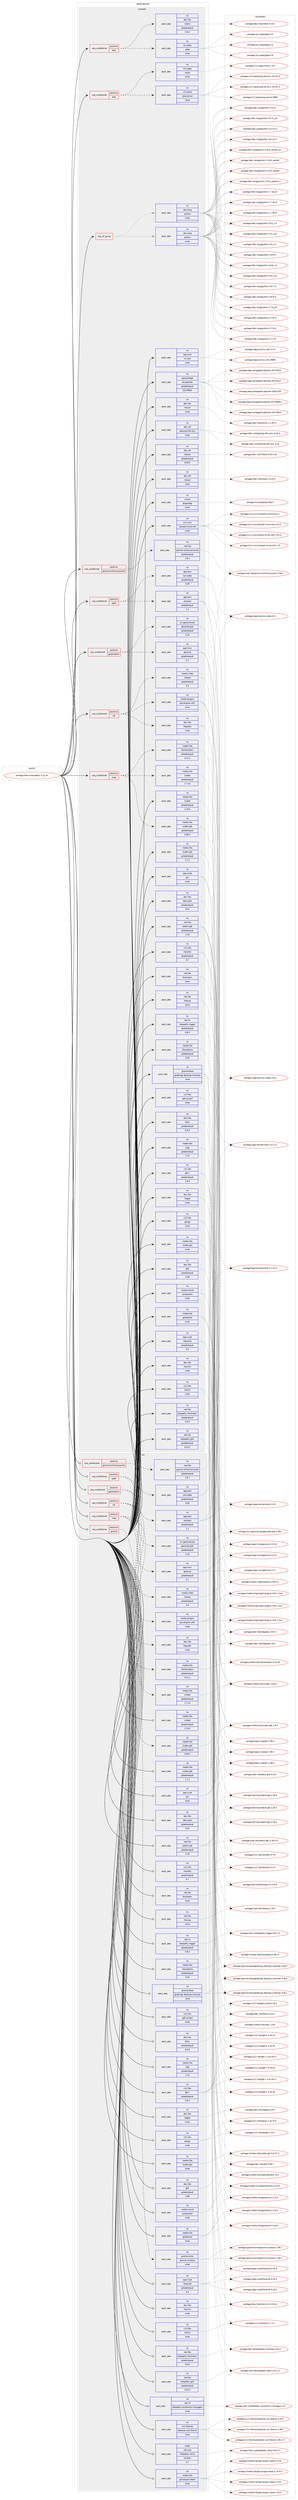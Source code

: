 digraph prolog {

# *************
# Graph options
# *************

newrank=true;
concentrate=true;
compound=true;
graph [rankdir=LR,fontname=Helvetica,fontsize=10,ranksep=1.5];#, ranksep=2.5, nodesep=0.2];
edge  [arrowhead=vee];
node  [fontname=Helvetica,fontsize=10];

# **********
# The ebuild
# **********

subgraph cluster_leftcol {
color=gray;
rank=same;
label=<<i>ebuild</i>>;
id [label="portage://net-im/empathy-3.12.14", color=red, width=4, href="../net-im/empathy-3.12.14.svg"];
}

# ****************
# The dependencies
# ****************

subgraph cluster_midcol {
color=gray;
label=<<i>dependencies</i>>;
subgraph cluster_compile {
fillcolor="#eeeeee";
style=filled;
label=<<i>compile</i>>;
subgraph any127 {
dependency14658 [label=<<TABLE BORDER="0" CELLBORDER="1" CELLSPACING="0" CELLPADDING="4"><TR><TD CELLPADDING="10">any_of_group</TD></TR></TABLE>>, shape=none, color=red];subgraph pack10325 {
dependency14659 [label=<<TABLE BORDER="0" CELLBORDER="1" CELLSPACING="0" CELLPADDING="4" WIDTH="220"><TR><TD ROWSPAN="6" CELLPADDING="30">pack_dep</TD></TR><TR><TD WIDTH="110">no</TD></TR><TR><TD>dev-lang</TD></TR><TR><TD>python</TD></TR><TR><TD>none</TD></TR><TR><TD></TD></TR></TABLE>>, shape=none, color=blue];
}
dependency14658:e -> dependency14659:w [weight=20,style="dotted",arrowhead="oinv"];
subgraph pack10326 {
dependency14660 [label=<<TABLE BORDER="0" CELLBORDER="1" CELLSPACING="0" CELLPADDING="4" WIDTH="220"><TR><TD ROWSPAN="6" CELLPADDING="30">pack_dep</TD></TR><TR><TD WIDTH="110">no</TD></TR><TR><TD>dev-lang</TD></TR><TR><TD>python</TD></TR><TR><TD>none</TD></TR><TR><TD></TD></TR></TABLE>>, shape=none, color=blue];
}
dependency14658:e -> dependency14660:w [weight=20,style="dotted",arrowhead="oinv"];
}
id:e -> dependency14658:w [weight=20,style="solid",arrowhead="vee"];
subgraph cond4187 {
dependency14661 [label=<<TABLE BORDER="0" CELLBORDER="1" CELLSPACING="0" CELLPADDING="4"><TR><TD ROWSPAN="3" CELLPADDING="10">use_conditional</TD></TR><TR><TD>positive</TD></TR><TR><TD>geolocation</TD></TR></TABLE>>, shape=none, color=red];
subgraph pack10327 {
dependency14662 [label=<<TABLE BORDER="0" CELLBORDER="1" CELLSPACING="0" CELLPADDING="4" WIDTH="220"><TR><TD ROWSPAN="6" CELLPADDING="30">pack_dep</TD></TR><TR><TD WIDTH="110">no</TD></TR><TR><TD>app-misc</TD></TR><TR><TD>geoclue</TD></TR><TR><TD>greaterequal</TD></TR><TR><TD>2.1</TD></TR></TABLE>>, shape=none, color=blue];
}
dependency14661:e -> dependency14662:w [weight=20,style="dashed",arrowhead="vee"];
subgraph pack10328 {
dependency14663 [label=<<TABLE BORDER="0" CELLBORDER="1" CELLSPACING="0" CELLPADDING="4" WIDTH="220"><TR><TD ROWSPAN="6" CELLPADDING="30">pack_dep</TD></TR><TR><TD WIDTH="110">no</TD></TR><TR><TD>sci-geosciences</TD></TR><TR><TD>geocode-glib</TD></TR><TR><TD>greaterequal</TD></TR><TR><TD>3.10</TD></TR></TABLE>>, shape=none, color=blue];
}
dependency14661:e -> dependency14663:w [weight=20,style="dashed",arrowhead="vee"];
}
id:e -> dependency14661:w [weight=20,style="solid",arrowhead="vee"];
subgraph cond4188 {
dependency14664 [label=<<TABLE BORDER="0" CELLBORDER="1" CELLSPACING="0" CELLPADDING="4"><TR><TD ROWSPAN="3" CELLPADDING="10">use_conditional</TD></TR><TR><TD>positive</TD></TR><TR><TD>gnome-online-accounts</TD></TR></TABLE>>, shape=none, color=red];
subgraph pack10329 {
dependency14665 [label=<<TABLE BORDER="0" CELLBORDER="1" CELLSPACING="0" CELLPADDING="4" WIDTH="220"><TR><TD ROWSPAN="6" CELLPADDING="30">pack_dep</TD></TR><TR><TD WIDTH="110">no</TD></TR><TR><TD>net-libs</TD></TR><TR><TD>gnome-online-accounts</TD></TR><TR><TD>greaterequal</TD></TR><TR><TD>3.5.1</TD></TR></TABLE>>, shape=none, color=blue];
}
dependency14664:e -> dependency14665:w [weight=20,style="dashed",arrowhead="vee"];
}
id:e -> dependency14664:w [weight=20,style="solid",arrowhead="vee"];
subgraph cond4189 {
dependency14666 [label=<<TABLE BORDER="0" CELLBORDER="1" CELLSPACING="0" CELLPADDING="4"><TR><TD ROWSPAN="3" CELLPADDING="10">use_conditional</TD></TR><TR><TD>positive</TD></TR><TR><TD>map</TD></TR></TABLE>>, shape=none, color=red];
subgraph pack10330 {
dependency14667 [label=<<TABLE BORDER="0" CELLBORDER="1" CELLSPACING="0" CELLPADDING="4" WIDTH="220"><TR><TD ROWSPAN="6" CELLPADDING="30">pack_dep</TD></TR><TR><TD WIDTH="110">no</TD></TR><TR><TD>media-libs</TD></TR><TR><TD>clutter</TD></TR><TR><TD>greaterequal</TD></TR><TR><TD>1.7.14</TD></TR></TABLE>>, shape=none, color=blue];
}
dependency14666:e -> dependency14667:w [weight=20,style="dashed",arrowhead="vee"];
subgraph pack10331 {
dependency14668 [label=<<TABLE BORDER="0" CELLBORDER="1" CELLSPACING="0" CELLPADDING="4" WIDTH="220"><TR><TD ROWSPAN="6" CELLPADDING="30">pack_dep</TD></TR><TR><TD WIDTH="110">no</TD></TR><TR><TD>media-libs</TD></TR><TR><TD>clutter-gtk</TD></TR><TR><TD>greaterequal</TD></TR><TR><TD>0.90.3</TD></TR></TABLE>>, shape=none, color=blue];
}
dependency14666:e -> dependency14668:w [weight=20,style="dashed",arrowhead="vee"];
subgraph pack10332 {
dependency14669 [label=<<TABLE BORDER="0" CELLBORDER="1" CELLSPACING="0" CELLPADDING="4" WIDTH="220"><TR><TD ROWSPAN="6" CELLPADDING="30">pack_dep</TD></TR><TR><TD WIDTH="110">no</TD></TR><TR><TD>media-libs</TD></TR><TR><TD>libchamplain</TD></TR><TR><TD>greaterequal</TD></TR><TR><TD>0.12.1</TD></TR></TABLE>>, shape=none, color=blue];
}
dependency14666:e -> dependency14669:w [weight=20,style="dashed",arrowhead="vee"];
}
id:e -> dependency14666:w [weight=20,style="solid",arrowhead="vee"];
subgraph cond4190 {
dependency14670 [label=<<TABLE BORDER="0" CELLBORDER="1" CELLSPACING="0" CELLPADDING="4"><TR><TD ROWSPAN="3" CELLPADDING="10">use_conditional</TD></TR><TR><TD>positive</TD></TR><TR><TD>spell</TD></TR></TABLE>>, shape=none, color=red];
subgraph pack10333 {
dependency14671 [label=<<TABLE BORDER="0" CELLBORDER="1" CELLSPACING="0" CELLPADDING="4" WIDTH="220"><TR><TD ROWSPAN="6" CELLPADDING="30">pack_dep</TD></TR><TR><TD WIDTH="110">no</TD></TR><TR><TD>app-text</TD></TR><TR><TD>enchant</TD></TR><TR><TD>greaterequal</TD></TR><TR><TD>1.2</TD></TR></TABLE>>, shape=none, color=blue];
}
dependency14670:e -> dependency14671:w [weight=20,style="dashed",arrowhead="vee"];
subgraph pack10334 {
dependency14672 [label=<<TABLE BORDER="0" CELLBORDER="1" CELLSPACING="0" CELLPADDING="4" WIDTH="220"><TR><TD ROWSPAN="6" CELLPADDING="30">pack_dep</TD></TR><TR><TD WIDTH="110">no</TD></TR><TR><TD>app-text</TD></TR><TR><TD>iso-codes</TD></TR><TR><TD>greaterequal</TD></TR><TR><TD>0.35</TD></TR></TABLE>>, shape=none, color=blue];
}
dependency14670:e -> dependency14672:w [weight=20,style="dashed",arrowhead="vee"];
}
id:e -> dependency14670:w [weight=20,style="solid",arrowhead="vee"];
subgraph cond4191 {
dependency14673 [label=<<TABLE BORDER="0" CELLBORDER="1" CELLSPACING="0" CELLPADDING="4"><TR><TD ROWSPAN="3" CELLPADDING="10">use_conditional</TD></TR><TR><TD>positive</TD></TR><TR><TD>test</TD></TR></TABLE>>, shape=none, color=red];
subgraph pack10335 {
dependency14674 [label=<<TABLE BORDER="0" CELLBORDER="1" CELLSPACING="0" CELLPADDING="4" WIDTH="220"><TR><TD ROWSPAN="6" CELLPADDING="30">pack_dep</TD></TR><TR><TD WIDTH="110">no</TD></TR><TR><TD>sys-apps</TD></TR><TR><TD>grep</TD></TR><TR><TD>none</TD></TR><TR><TD></TD></TR></TABLE>>, shape=none, color=blue];
}
dependency14673:e -> dependency14674:w [weight=20,style="dashed",arrowhead="vee"];
subgraph pack10336 {
dependency14675 [label=<<TABLE BORDER="0" CELLBORDER="1" CELLSPACING="0" CELLPADDING="4" WIDTH="220"><TR><TD ROWSPAN="6" CELLPADDING="30">pack_dep</TD></TR><TR><TD WIDTH="110">no</TD></TR><TR><TD>dev-libs</TD></TR><TR><TD>check</TD></TR><TR><TD>greaterequal</TD></TR><TR><TD>0.9.4</TD></TR></TABLE>>, shape=none, color=blue];
}
dependency14673:e -> dependency14675:w [weight=20,style="dashed",arrowhead="vee"];
}
id:e -> dependency14673:w [weight=20,style="solid",arrowhead="vee"];
subgraph cond4192 {
dependency14676 [label=<<TABLE BORDER="0" CELLBORDER="1" CELLSPACING="0" CELLPADDING="4"><TR><TD ROWSPAN="3" CELLPADDING="10">use_conditional</TD></TR><TR><TD>positive</TD></TR><TR><TD>test</TD></TR></TABLE>>, shape=none, color=red];
subgraph pack10337 {
dependency14677 [label=<<TABLE BORDER="0" CELLBORDER="1" CELLSPACING="0" CELLPADDING="4" WIDTH="220"><TR><TD ROWSPAN="6" CELLPADDING="30">pack_dep</TD></TR><TR><TD WIDTH="110">no</TD></TR><TR><TD>x11-base</TD></TR><TR><TD>xorg-server</TD></TR><TR><TD>none</TD></TR><TR><TD></TD></TR></TABLE>>, shape=none, color=blue];
}
dependency14676:e -> dependency14677:w [weight=20,style="dashed",arrowhead="vee"];
subgraph pack10338 {
dependency14678 [label=<<TABLE BORDER="0" CELLBORDER="1" CELLSPACING="0" CELLPADDING="4" WIDTH="220"><TR><TD ROWSPAN="6" CELLPADDING="30">pack_dep</TD></TR><TR><TD WIDTH="110">no</TD></TR><TR><TD>x11-apps</TD></TR><TR><TD>xhost</TD></TR><TR><TD>none</TD></TR><TR><TD></TD></TR></TABLE>>, shape=none, color=blue];
}
dependency14676:e -> dependency14678:w [weight=20,style="dashed",arrowhead="vee"];
}
id:e -> dependency14676:w [weight=20,style="solid",arrowhead="vee"];
subgraph cond4193 {
dependency14679 [label=<<TABLE BORDER="0" CELLBORDER="1" CELLSPACING="0" CELLPADDING="4"><TR><TD ROWSPAN="3" CELLPADDING="10">use_conditional</TD></TR><TR><TD>positive</TD></TR><TR><TD>v4l</TD></TR></TABLE>>, shape=none, color=red];
subgraph pack10339 {
dependency14680 [label=<<TABLE BORDER="0" CELLBORDER="1" CELLSPACING="0" CELLPADDING="4" WIDTH="220"><TR><TD ROWSPAN="6" CELLPADDING="30">pack_dep</TD></TR><TR><TD WIDTH="110">no</TD></TR><TR><TD>dev-libs</TD></TR><TR><TD>libgudev</TD></TR><TR><TD>none</TD></TR><TR><TD></TD></TR></TABLE>>, shape=none, color=blue];
}
dependency14679:e -> dependency14680:w [weight=20,style="dashed",arrowhead="vee"];
subgraph pack10340 {
dependency14681 [label=<<TABLE BORDER="0" CELLBORDER="1" CELLSPACING="0" CELLPADDING="4" WIDTH="220"><TR><TD ROWSPAN="6" CELLPADDING="30">pack_dep</TD></TR><TR><TD WIDTH="110">no</TD></TR><TR><TD>media-plugins</TD></TR><TR><TD>gst-plugins-v4l2</TD></TR><TR><TD>none</TD></TR><TR><TD></TD></TR></TABLE>>, shape=none, color=blue];
}
dependency14679:e -> dependency14681:w [weight=20,style="dashed",arrowhead="vee"];
subgraph pack10341 {
dependency14682 [label=<<TABLE BORDER="0" CELLBORDER="1" CELLSPACING="0" CELLPADDING="4" WIDTH="220"><TR><TD ROWSPAN="6" CELLPADDING="30">pack_dep</TD></TR><TR><TD WIDTH="110">no</TD></TR><TR><TD>media-video</TD></TR><TR><TD>cheese</TD></TR><TR><TD>greaterequal</TD></TR><TR><TD>3.4</TD></TR></TABLE>>, shape=none, color=blue];
}
dependency14679:e -> dependency14682:w [weight=20,style="dashed",arrowhead="vee"];
}
id:e -> dependency14679:w [weight=20,style="solid",arrowhead="vee"];
subgraph pack10342 {
dependency14683 [label=<<TABLE BORDER="0" CELLBORDER="1" CELLSPACING="0" CELLPADDING="4" WIDTH="220"><TR><TD ROWSPAN="6" CELLPADDING="30">pack_dep</TD></TR><TR><TD WIDTH="110">no</TD></TR><TR><TD>app-arch</TD></TR><TR><TD>xz-utils</TD></TR><TR><TD>none</TD></TR><TR><TD></TD></TR></TABLE>>, shape=none, color=blue];
}
id:e -> dependency14683:w [weight=20,style="solid",arrowhead="vee"];
subgraph pack10343 {
dependency14684 [label=<<TABLE BORDER="0" CELLBORDER="1" CELLSPACING="0" CELLPADDING="4" WIDTH="220"><TR><TD ROWSPAN="6" CELLPADDING="30">pack_dep</TD></TR><TR><TD WIDTH="110">no</TD></TR><TR><TD>app-crypt</TD></TR><TR><TD>gcr</TD></TR><TR><TD>none</TD></TR><TR><TD></TD></TR></TABLE>>, shape=none, color=blue];
}
id:e -> dependency14684:w [weight=20,style="solid",arrowhead="vee"];
subgraph pack10344 {
dependency14685 [label=<<TABLE BORDER="0" CELLBORDER="1" CELLSPACING="0" CELLPADDING="4" WIDTH="220"><TR><TD ROWSPAN="6" CELLPADDING="30">pack_dep</TD></TR><TR><TD WIDTH="110">no</TD></TR><TR><TD>app-crypt</TD></TR><TR><TD>libsecret</TD></TR><TR><TD>greaterequal</TD></TR><TR><TD>0.5</TD></TR></TABLE>>, shape=none, color=blue];
}
id:e -> dependency14685:w [weight=20,style="solid",arrowhead="vee"];
subgraph pack10345 {
dependency14686 [label=<<TABLE BORDER="0" CELLBORDER="1" CELLSPACING="0" CELLPADDING="4" WIDTH="220"><TR><TD ROWSPAN="6" CELLPADDING="30">pack_dep</TD></TR><TR><TD WIDTH="110">no</TD></TR><TR><TD>app-portage</TD></TR><TR><TD>elt-patches</TD></TR><TR><TD>greaterequal</TD></TR><TR><TD>20170815</TD></TR></TABLE>>, shape=none, color=blue];
}
id:e -> dependency14686:w [weight=20,style="solid",arrowhead="vee"];
subgraph pack10346 {
dependency14687 [label=<<TABLE BORDER="0" CELLBORDER="1" CELLSPACING="0" CELLPADDING="4" WIDTH="220"><TR><TD ROWSPAN="6" CELLPADDING="30">pack_dep</TD></TR><TR><TD WIDTH="110">no</TD></TR><TR><TD>dev-libs</TD></TR><TR><TD>dbus-glib</TD></TR><TR><TD>greaterequal</TD></TR><TR><TD>0.51</TD></TR></TABLE>>, shape=none, color=blue];
}
id:e -> dependency14687:w [weight=20,style="solid",arrowhead="vee"];
subgraph pack10347 {
dependency14688 [label=<<TABLE BORDER="0" CELLBORDER="1" CELLSPACING="0" CELLPADDING="4" WIDTH="220"><TR><TD ROWSPAN="6" CELLPADDING="30">pack_dep</TD></TR><TR><TD WIDTH="110">no</TD></TR><TR><TD>dev-libs</TD></TR><TR><TD>folks</TD></TR><TR><TD>greaterequal</TD></TR><TR><TD>0.9.5</TD></TR></TABLE>>, shape=none, color=blue];
}
id:e -> dependency14688:w [weight=20,style="solid",arrowhead="vee"];
subgraph pack10348 {
dependency14689 [label=<<TABLE BORDER="0" CELLBORDER="1" CELLSPACING="0" CELLPADDING="4" WIDTH="220"><TR><TD ROWSPAN="6" CELLPADDING="30">pack_dep</TD></TR><TR><TD WIDTH="110">no</TD></TR><TR><TD>dev-libs</TD></TR><TR><TD>glib</TD></TR><TR><TD>greaterequal</TD></TR><TR><TD>2.48</TD></TR></TABLE>>, shape=none, color=blue];
}
id:e -> dependency14689:w [weight=20,style="solid",arrowhead="vee"];
subgraph pack10349 {
dependency14690 [label=<<TABLE BORDER="0" CELLBORDER="1" CELLSPACING="0" CELLPADDING="4" WIDTH="220"><TR><TD ROWSPAN="6" CELLPADDING="30">pack_dep</TD></TR><TR><TD WIDTH="110">no</TD></TR><TR><TD>dev-libs</TD></TR><TR><TD>libgee</TD></TR><TR><TD>none</TD></TR><TR><TD></TD></TR></TABLE>>, shape=none, color=blue];
}
id:e -> dependency14690:w [weight=20,style="solid",arrowhead="vee"];
subgraph pack10350 {
dependency14691 [label=<<TABLE BORDER="0" CELLBORDER="1" CELLSPACING="0" CELLPADDING="4" WIDTH="220"><TR><TD ROWSPAN="6" CELLPADDING="30">pack_dep</TD></TR><TR><TD WIDTH="110">no</TD></TR><TR><TD>dev-libs</TD></TR><TR><TD>libxml2</TD></TR><TR><TD>none</TD></TR><TR><TD></TD></TR></TABLE>>, shape=none, color=blue];
}
id:e -> dependency14691:w [weight=20,style="solid",arrowhead="vee"];
subgraph pack10351 {
dependency14692 [label=<<TABLE BORDER="0" CELLBORDER="1" CELLSPACING="0" CELLPADDING="4" WIDTH="220"><TR><TD ROWSPAN="6" CELLPADDING="30">pack_dep</TD></TR><TR><TD WIDTH="110">no</TD></TR><TR><TD>dev-libs</TD></TR><TR><TD>libxslt</TD></TR><TR><TD>none</TD></TR><TR><TD></TD></TR></TABLE>>, shape=none, color=blue];
}
id:e -> dependency14692:w [weight=20,style="solid",arrowhead="vee"];
subgraph pack10352 {
dependency14693 [label=<<TABLE BORDER="0" CELLBORDER="1" CELLSPACING="0" CELLPADDING="4" WIDTH="220"><TR><TD ROWSPAN="6" CELLPADDING="30">pack_dep</TD></TR><TR><TD WIDTH="110">no</TD></TR><TR><TD>dev-util</TD></TR><TR><TD>desktop-file-utils</TD></TR><TR><TD>none</TD></TR><TR><TD></TD></TR></TABLE>>, shape=none, color=blue];
}
id:e -> dependency14693:w [weight=20,style="solid",arrowhead="vee"];
subgraph pack10353 {
dependency14694 [label=<<TABLE BORDER="0" CELLBORDER="1" CELLSPACING="0" CELLPADDING="4" WIDTH="220"><TR><TD ROWSPAN="6" CELLPADDING="30">pack_dep</TD></TR><TR><TD WIDTH="110">no</TD></TR><TR><TD>dev-util</TD></TR><TR><TD>intltool</TD></TR><TR><TD>greaterequal</TD></TR><TR><TD>0.50.0</TD></TR></TABLE>>, shape=none, color=blue];
}
id:e -> dependency14694:w [weight=20,style="solid",arrowhead="vee"];
subgraph pack10354 {
dependency14695 [label=<<TABLE BORDER="0" CELLBORDER="1" CELLSPACING="0" CELLPADDING="4" WIDTH="220"><TR><TD ROWSPAN="6" CELLPADDING="30">pack_dep</TD></TR><TR><TD WIDTH="110">no</TD></TR><TR><TD>dev-util</TD></TR><TR><TD>itstool</TD></TR><TR><TD>none</TD></TR><TR><TD></TD></TR></TABLE>>, shape=none, color=blue];
}
id:e -> dependency14695:w [weight=20,style="solid",arrowhead="vee"];
subgraph pack10355 {
dependency14696 [label=<<TABLE BORDER="0" CELLBORDER="1" CELLSPACING="0" CELLPADDING="4" WIDTH="220"><TR><TD ROWSPAN="6" CELLPADDING="30">pack_dep</TD></TR><TR><TD WIDTH="110">no</TD></TR><TR><TD>gnome-base</TD></TR><TR><TD>gsettings-desktop-schemas</TD></TR><TR><TD>none</TD></TR><TR><TD></TD></TR></TABLE>>, shape=none, color=blue];
}
id:e -> dependency14696:w [weight=20,style="solid",arrowhead="vee"];
subgraph pack10356 {
dependency14697 [label=<<TABLE BORDER="0" CELLBORDER="1" CELLSPACING="0" CELLPADDING="4" WIDTH="220"><TR><TD ROWSPAN="6" CELLPADDING="30">pack_dep</TD></TR><TR><TD WIDTH="110">no</TD></TR><TR><TD>media-libs</TD></TR><TR><TD>clutter</TD></TR><TR><TD>greaterequal</TD></TR><TR><TD>1.10.0</TD></TR></TABLE>>, shape=none, color=blue];
}
id:e -> dependency14697:w [weight=20,style="solid",arrowhead="vee"];
subgraph pack10357 {
dependency14698 [label=<<TABLE BORDER="0" CELLBORDER="1" CELLSPACING="0" CELLPADDING="4" WIDTH="220"><TR><TD ROWSPAN="6" CELLPADDING="30">pack_dep</TD></TR><TR><TD WIDTH="110">no</TD></TR><TR><TD>media-libs</TD></TR><TR><TD>clutter-gst</TD></TR><TR><TD>none</TD></TR><TR><TD></TD></TR></TABLE>>, shape=none, color=blue];
}
id:e -> dependency14698:w [weight=20,style="solid",arrowhead="vee"];
subgraph pack10358 {
dependency14699 [label=<<TABLE BORDER="0" CELLBORDER="1" CELLSPACING="0" CELLPADDING="4" WIDTH="220"><TR><TD ROWSPAN="6" CELLPADDING="30">pack_dep</TD></TR><TR><TD WIDTH="110">no</TD></TR><TR><TD>media-libs</TD></TR><TR><TD>clutter-gtk</TD></TR><TR><TD>greaterequal</TD></TR><TR><TD>1.1.2</TD></TR></TABLE>>, shape=none, color=blue];
}
id:e -> dependency14699:w [weight=20,style="solid",arrowhead="vee"];
subgraph pack10359 {
dependency14700 [label=<<TABLE BORDER="0" CELLBORDER="1" CELLSPACING="0" CELLPADDING="4" WIDTH="220"><TR><TD ROWSPAN="6" CELLPADDING="30">pack_dep</TD></TR><TR><TD WIDTH="110">no</TD></TR><TR><TD>media-libs</TD></TR><TR><TD>cogl</TD></TR><TR><TD>greaterequal</TD></TR><TR><TD>1.14</TD></TR></TABLE>>, shape=none, color=blue];
}
id:e -> dependency14700:w [weight=20,style="solid",arrowhead="vee"];
subgraph pack10360 {
dependency14701 [label=<<TABLE BORDER="0" CELLBORDER="1" CELLSPACING="0" CELLPADDING="4" WIDTH="220"><TR><TD ROWSPAN="6" CELLPADDING="30">pack_dep</TD></TR><TR><TD WIDTH="110">no</TD></TR><TR><TD>media-libs</TD></TR><TR><TD>gstreamer</TD></TR><TR><TD>none</TD></TR><TR><TD></TD></TR></TABLE>>, shape=none, color=blue];
}
id:e -> dependency14701:w [weight=20,style="solid",arrowhead="vee"];
subgraph pack10361 {
dependency14702 [label=<<TABLE BORDER="0" CELLBORDER="1" CELLSPACING="0" CELLPADDING="4" WIDTH="220"><TR><TD ROWSPAN="6" CELLPADDING="30">pack_dep</TD></TR><TR><TD WIDTH="110">no</TD></TR><TR><TD>media-libs</TD></TR><TR><TD>libcanberra</TD></TR><TR><TD>greaterequal</TD></TR><TR><TD>0.25</TD></TR></TABLE>>, shape=none, color=blue];
}
id:e -> dependency14702:w [weight=20,style="solid",arrowhead="vee"];
subgraph pack10362 {
dependency14703 [label=<<TABLE BORDER="0" CELLBORDER="1" CELLSPACING="0" CELLPADDING="4" WIDTH="220"><TR><TD ROWSPAN="6" CELLPADDING="30">pack_dep</TD></TR><TR><TD WIDTH="110">no</TD></TR><TR><TD>media-sound</TD></TR><TR><TD>pulseaudio</TD></TR><TR><TD>none</TD></TR><TR><TD></TD></TR></TABLE>>, shape=none, color=blue];
}
id:e -> dependency14703:w [weight=20,style="solid",arrowhead="vee"];
subgraph pack10363 {
dependency14704 [label=<<TABLE BORDER="0" CELLBORDER="1" CELLSPACING="0" CELLPADDING="4" WIDTH="220"><TR><TD ROWSPAN="6" CELLPADDING="30">pack_dep</TD></TR><TR><TD WIDTH="110">no</TD></TR><TR><TD>net-im</TD></TR><TR><TD>telepathy-logger</TD></TR><TR><TD>greaterequal</TD></TR><TR><TD>0.8.0</TD></TR></TABLE>>, shape=none, color=blue];
}
id:e -> dependency14704:w [weight=20,style="solid",arrowhead="vee"];
subgraph pack10364 {
dependency14705 [label=<<TABLE BORDER="0" CELLBORDER="1" CELLSPACING="0" CELLPADDING="4" WIDTH="220"><TR><TD ROWSPAN="6" CELLPADDING="30">pack_dep</TD></TR><TR><TD WIDTH="110">no</TD></TR><TR><TD>net-libs</TD></TR><TR><TD>farstream</TD></TR><TR><TD>none</TD></TR><TR><TD></TD></TR></TABLE>>, shape=none, color=blue];
}
id:e -> dependency14705:w [weight=20,style="solid",arrowhead="vee"];
subgraph pack10365 {
dependency14706 [label=<<TABLE BORDER="0" CELLBORDER="1" CELLSPACING="0" CELLPADDING="4" WIDTH="220"><TR><TD ROWSPAN="6" CELLPADDING="30">pack_dep</TD></TR><TR><TD WIDTH="110">no</TD></TR><TR><TD>net-libs</TD></TR><TR><TD>libsoup</TD></TR><TR><TD>none</TD></TR><TR><TD></TD></TR></TABLE>>, shape=none, color=blue];
}
id:e -> dependency14706:w [weight=20,style="solid",arrowhead="vee"];
subgraph pack10366 {
dependency14707 [label=<<TABLE BORDER="0" CELLBORDER="1" CELLSPACING="0" CELLPADDING="4" WIDTH="220"><TR><TD ROWSPAN="6" CELLPADDING="30">pack_dep</TD></TR><TR><TD WIDTH="110">no</TD></TR><TR><TD>net-libs</TD></TR><TR><TD>telepathy-farstream</TD></TR><TR><TD>greaterequal</TD></TR><TR><TD>0.6.0</TD></TR></TABLE>>, shape=none, color=blue];
}
id:e -> dependency14707:w [weight=20,style="solid",arrowhead="vee"];
subgraph pack10367 {
dependency14708 [label=<<TABLE BORDER="0" CELLBORDER="1" CELLSPACING="0" CELLPADDING="4" WIDTH="220"><TR><TD ROWSPAN="6" CELLPADDING="30">pack_dep</TD></TR><TR><TD WIDTH="110">no</TD></TR><TR><TD>net-libs</TD></TR><TR><TD>telepathy-glib</TD></TR><TR><TD>greaterequal</TD></TR><TR><TD>0.23.2</TD></TR></TABLE>>, shape=none, color=blue];
}
id:e -> dependency14708:w [weight=20,style="solid",arrowhead="vee"];
subgraph pack10368 {
dependency14709 [label=<<TABLE BORDER="0" CELLBORDER="1" CELLSPACING="0" CELLPADDING="4" WIDTH="220"><TR><TD ROWSPAN="6" CELLPADDING="30">pack_dep</TD></TR><TR><TD WIDTH="110">no</TD></TR><TR><TD>net-libs</TD></TR><TR><TD>webkit-gtk</TD></TR><TR><TD>greaterequal</TD></TR><TR><TD>2.10</TD></TR></TABLE>>, shape=none, color=blue];
}
id:e -> dependency14709:w [weight=20,style="solid",arrowhead="vee"];
subgraph pack10369 {
dependency14710 [label=<<TABLE BORDER="0" CELLBORDER="1" CELLSPACING="0" CELLPADDING="4" WIDTH="220"><TR><TD ROWSPAN="6" CELLPADDING="30">pack_dep</TD></TR><TR><TD WIDTH="110">no</TD></TR><TR><TD>virtual</TD></TR><TR><TD>pkgconfig</TD></TR><TR><TD>none</TD></TR><TR><TD></TD></TR></TABLE>>, shape=none, color=blue];
}
id:e -> dependency14710:w [weight=20,style="solid",arrowhead="vee"];
subgraph pack10370 {
dependency14711 [label=<<TABLE BORDER="0" CELLBORDER="1" CELLSPACING="0" CELLPADDING="4" WIDTH="220"><TR><TD ROWSPAN="6" CELLPADDING="30">pack_dep</TD></TR><TR><TD WIDTH="110">no</TD></TR><TR><TD>x11-libs</TD></TR><TR><TD>gdk-pixbuf</TD></TR><TR><TD>none</TD></TR><TR><TD></TD></TR></TABLE>>, shape=none, color=blue];
}
id:e -> dependency14711:w [weight=20,style="solid",arrowhead="vee"];
subgraph pack10371 {
dependency14712 [label=<<TABLE BORDER="0" CELLBORDER="1" CELLSPACING="0" CELLPADDING="4" WIDTH="220"><TR><TD ROWSPAN="6" CELLPADDING="30">pack_dep</TD></TR><TR><TD WIDTH="110">no</TD></TR><TR><TD>x11-libs</TD></TR><TR><TD>gtk+</TD></TR><TR><TD>greaterequal</TD></TR><TR><TD>3.9.4</TD></TR></TABLE>>, shape=none, color=blue];
}
id:e -> dependency14712:w [weight=20,style="solid",arrowhead="vee"];
subgraph pack10372 {
dependency14713 [label=<<TABLE BORDER="0" CELLBORDER="1" CELLSPACING="0" CELLPADDING="4" WIDTH="220"><TR><TD ROWSPAN="6" CELLPADDING="30">pack_dep</TD></TR><TR><TD WIDTH="110">no</TD></TR><TR><TD>x11-libs</TD></TR><TR><TD>libX11</TD></TR><TR><TD>none</TD></TR><TR><TD></TD></TR></TABLE>>, shape=none, color=blue];
}
id:e -> dependency14713:w [weight=20,style="solid",arrowhead="vee"];
subgraph pack10373 {
dependency14714 [label=<<TABLE BORDER="0" CELLBORDER="1" CELLSPACING="0" CELLPADDING="4" WIDTH="220"><TR><TD ROWSPAN="6" CELLPADDING="30">pack_dep</TD></TR><TR><TD WIDTH="110">no</TD></TR><TR><TD>x11-libs</TD></TR><TR><TD>libnotify</TD></TR><TR><TD>greaterequal</TD></TR><TR><TD>0.7</TD></TR></TABLE>>, shape=none, color=blue];
}
id:e -> dependency14714:w [weight=20,style="solid",arrowhead="vee"];
subgraph pack10374 {
dependency14715 [label=<<TABLE BORDER="0" CELLBORDER="1" CELLSPACING="0" CELLPADDING="4" WIDTH="220"><TR><TD ROWSPAN="6" CELLPADDING="30">pack_dep</TD></TR><TR><TD WIDTH="110">no</TD></TR><TR><TD>x11-libs</TD></TR><TR><TD>pango</TD></TR><TR><TD>none</TD></TR><TR><TD></TD></TR></TABLE>>, shape=none, color=blue];
}
id:e -> dependency14715:w [weight=20,style="solid",arrowhead="vee"];
subgraph pack10375 {
dependency14716 [label=<<TABLE BORDER="0" CELLBORDER="1" CELLSPACING="0" CELLPADDING="4" WIDTH="220"><TR><TD ROWSPAN="6" CELLPADDING="30">pack_dep</TD></TR><TR><TD WIDTH="110">no</TD></TR><TR><TD>x11-misc</TD></TR><TR><TD>shared-mime-info</TD></TR><TR><TD>none</TD></TR><TR><TD></TD></TR></TABLE>>, shape=none, color=blue];
}
id:e -> dependency14716:w [weight=20,style="solid",arrowhead="vee"];
}
subgraph cluster_compileandrun {
fillcolor="#eeeeee";
style=filled;
label=<<i>compile and run</i>>;
}
subgraph cluster_run {
fillcolor="#eeeeee";
style=filled;
label=<<i>run</i>>;
subgraph cond4194 {
dependency14717 [label=<<TABLE BORDER="0" CELLBORDER="1" CELLSPACING="0" CELLPADDING="4"><TR><TD ROWSPAN="3" CELLPADDING="10">use_conditional</TD></TR><TR><TD>positive</TD></TR><TR><TD>geolocation</TD></TR></TABLE>>, shape=none, color=red];
subgraph pack10376 {
dependency14718 [label=<<TABLE BORDER="0" CELLBORDER="1" CELLSPACING="0" CELLPADDING="4" WIDTH="220"><TR><TD ROWSPAN="6" CELLPADDING="30">pack_dep</TD></TR><TR><TD WIDTH="110">no</TD></TR><TR><TD>app-misc</TD></TR><TR><TD>geoclue</TD></TR><TR><TD>greaterequal</TD></TR><TR><TD>2.1</TD></TR></TABLE>>, shape=none, color=blue];
}
dependency14717:e -> dependency14718:w [weight=20,style="dashed",arrowhead="vee"];
subgraph pack10377 {
dependency14719 [label=<<TABLE BORDER="0" CELLBORDER="1" CELLSPACING="0" CELLPADDING="4" WIDTH="220"><TR><TD ROWSPAN="6" CELLPADDING="30">pack_dep</TD></TR><TR><TD WIDTH="110">no</TD></TR><TR><TD>sci-geosciences</TD></TR><TR><TD>geocode-glib</TD></TR><TR><TD>greaterequal</TD></TR><TR><TD>3.10</TD></TR></TABLE>>, shape=none, color=blue];
}
dependency14717:e -> dependency14719:w [weight=20,style="dashed",arrowhead="vee"];
}
id:e -> dependency14717:w [weight=20,style="solid",arrowhead="odot"];
subgraph cond4195 {
dependency14720 [label=<<TABLE BORDER="0" CELLBORDER="1" CELLSPACING="0" CELLPADDING="4"><TR><TD ROWSPAN="3" CELLPADDING="10">use_conditional</TD></TR><TR><TD>positive</TD></TR><TR><TD>gnome</TD></TR></TABLE>>, shape=none, color=red];
subgraph pack10378 {
dependency14721 [label=<<TABLE BORDER="0" CELLBORDER="1" CELLSPACING="0" CELLPADDING="4" WIDTH="220"><TR><TD ROWSPAN="6" CELLPADDING="30">pack_dep</TD></TR><TR><TD WIDTH="110">no</TD></TR><TR><TD>gnome-extra</TD></TR><TR><TD>gnome-contacts</TD></TR><TR><TD>none</TD></TR><TR><TD></TD></TR></TABLE>>, shape=none, color=blue];
}
dependency14720:e -> dependency14721:w [weight=20,style="dashed",arrowhead="vee"];
}
id:e -> dependency14720:w [weight=20,style="solid",arrowhead="odot"];
subgraph cond4196 {
dependency14722 [label=<<TABLE BORDER="0" CELLBORDER="1" CELLSPACING="0" CELLPADDING="4"><TR><TD ROWSPAN="3" CELLPADDING="10">use_conditional</TD></TR><TR><TD>positive</TD></TR><TR><TD>gnome-online-accounts</TD></TR></TABLE>>, shape=none, color=red];
subgraph pack10379 {
dependency14723 [label=<<TABLE BORDER="0" CELLBORDER="1" CELLSPACING="0" CELLPADDING="4" WIDTH="220"><TR><TD ROWSPAN="6" CELLPADDING="30">pack_dep</TD></TR><TR><TD WIDTH="110">no</TD></TR><TR><TD>net-libs</TD></TR><TR><TD>gnome-online-accounts</TD></TR><TR><TD>greaterequal</TD></TR><TR><TD>3.5.1</TD></TR></TABLE>>, shape=none, color=blue];
}
dependency14722:e -> dependency14723:w [weight=20,style="dashed",arrowhead="vee"];
}
id:e -> dependency14722:w [weight=20,style="solid",arrowhead="odot"];
subgraph cond4197 {
dependency14724 [label=<<TABLE BORDER="0" CELLBORDER="1" CELLSPACING="0" CELLPADDING="4"><TR><TD ROWSPAN="3" CELLPADDING="10">use_conditional</TD></TR><TR><TD>positive</TD></TR><TR><TD>map</TD></TR></TABLE>>, shape=none, color=red];
subgraph pack10380 {
dependency14725 [label=<<TABLE BORDER="0" CELLBORDER="1" CELLSPACING="0" CELLPADDING="4" WIDTH="220"><TR><TD ROWSPAN="6" CELLPADDING="30">pack_dep</TD></TR><TR><TD WIDTH="110">no</TD></TR><TR><TD>media-libs</TD></TR><TR><TD>clutter</TD></TR><TR><TD>greaterequal</TD></TR><TR><TD>1.7.14</TD></TR></TABLE>>, shape=none, color=blue];
}
dependency14724:e -> dependency14725:w [weight=20,style="dashed",arrowhead="vee"];
subgraph pack10381 {
dependency14726 [label=<<TABLE BORDER="0" CELLBORDER="1" CELLSPACING="0" CELLPADDING="4" WIDTH="220"><TR><TD ROWSPAN="6" CELLPADDING="30">pack_dep</TD></TR><TR><TD WIDTH="110">no</TD></TR><TR><TD>media-libs</TD></TR><TR><TD>clutter-gtk</TD></TR><TR><TD>greaterequal</TD></TR><TR><TD>0.90.3</TD></TR></TABLE>>, shape=none, color=blue];
}
dependency14724:e -> dependency14726:w [weight=20,style="dashed",arrowhead="vee"];
subgraph pack10382 {
dependency14727 [label=<<TABLE BORDER="0" CELLBORDER="1" CELLSPACING="0" CELLPADDING="4" WIDTH="220"><TR><TD ROWSPAN="6" CELLPADDING="30">pack_dep</TD></TR><TR><TD WIDTH="110">no</TD></TR><TR><TD>media-libs</TD></TR><TR><TD>libchamplain</TD></TR><TR><TD>greaterequal</TD></TR><TR><TD>0.12.1</TD></TR></TABLE>>, shape=none, color=blue];
}
dependency14724:e -> dependency14727:w [weight=20,style="dashed",arrowhead="vee"];
}
id:e -> dependency14724:w [weight=20,style="solid",arrowhead="odot"];
subgraph cond4198 {
dependency14728 [label=<<TABLE BORDER="0" CELLBORDER="1" CELLSPACING="0" CELLPADDING="4"><TR><TD ROWSPAN="3" CELLPADDING="10">use_conditional</TD></TR><TR><TD>positive</TD></TR><TR><TD>spell</TD></TR></TABLE>>, shape=none, color=red];
subgraph pack10383 {
dependency14729 [label=<<TABLE BORDER="0" CELLBORDER="1" CELLSPACING="0" CELLPADDING="4" WIDTH="220"><TR><TD ROWSPAN="6" CELLPADDING="30">pack_dep</TD></TR><TR><TD WIDTH="110">no</TD></TR><TR><TD>app-text</TD></TR><TR><TD>enchant</TD></TR><TR><TD>greaterequal</TD></TR><TR><TD>1.2</TD></TR></TABLE>>, shape=none, color=blue];
}
dependency14728:e -> dependency14729:w [weight=20,style="dashed",arrowhead="vee"];
subgraph pack10384 {
dependency14730 [label=<<TABLE BORDER="0" CELLBORDER="1" CELLSPACING="0" CELLPADDING="4" WIDTH="220"><TR><TD ROWSPAN="6" CELLPADDING="30">pack_dep</TD></TR><TR><TD WIDTH="110">no</TD></TR><TR><TD>app-text</TD></TR><TR><TD>iso-codes</TD></TR><TR><TD>greaterequal</TD></TR><TR><TD>0.35</TD></TR></TABLE>>, shape=none, color=blue];
}
dependency14728:e -> dependency14730:w [weight=20,style="dashed",arrowhead="vee"];
}
id:e -> dependency14728:w [weight=20,style="solid",arrowhead="odot"];
subgraph cond4199 {
dependency14731 [label=<<TABLE BORDER="0" CELLBORDER="1" CELLSPACING="0" CELLPADDING="4"><TR><TD ROWSPAN="3" CELLPADDING="10">use_conditional</TD></TR><TR><TD>positive</TD></TR><TR><TD>v4l</TD></TR></TABLE>>, shape=none, color=red];
subgraph pack10385 {
dependency14732 [label=<<TABLE BORDER="0" CELLBORDER="1" CELLSPACING="0" CELLPADDING="4" WIDTH="220"><TR><TD ROWSPAN="6" CELLPADDING="30">pack_dep</TD></TR><TR><TD WIDTH="110">no</TD></TR><TR><TD>dev-libs</TD></TR><TR><TD>libgudev</TD></TR><TR><TD>none</TD></TR><TR><TD></TD></TR></TABLE>>, shape=none, color=blue];
}
dependency14731:e -> dependency14732:w [weight=20,style="dashed",arrowhead="vee"];
subgraph pack10386 {
dependency14733 [label=<<TABLE BORDER="0" CELLBORDER="1" CELLSPACING="0" CELLPADDING="4" WIDTH="220"><TR><TD ROWSPAN="6" CELLPADDING="30">pack_dep</TD></TR><TR><TD WIDTH="110">no</TD></TR><TR><TD>media-plugins</TD></TR><TR><TD>gst-plugins-v4l2</TD></TR><TR><TD>none</TD></TR><TR><TD></TD></TR></TABLE>>, shape=none, color=blue];
}
dependency14731:e -> dependency14733:w [weight=20,style="dashed",arrowhead="vee"];
subgraph pack10387 {
dependency14734 [label=<<TABLE BORDER="0" CELLBORDER="1" CELLSPACING="0" CELLPADDING="4" WIDTH="220"><TR><TD ROWSPAN="6" CELLPADDING="30">pack_dep</TD></TR><TR><TD WIDTH="110">no</TD></TR><TR><TD>media-video</TD></TR><TR><TD>cheese</TD></TR><TR><TD>greaterequal</TD></TR><TR><TD>3.4</TD></TR></TABLE>>, shape=none, color=blue];
}
dependency14731:e -> dependency14734:w [weight=20,style="dashed",arrowhead="vee"];
}
id:e -> dependency14731:w [weight=20,style="solid",arrowhead="odot"];
subgraph pack10388 {
dependency14735 [label=<<TABLE BORDER="0" CELLBORDER="1" CELLSPACING="0" CELLPADDING="4" WIDTH="220"><TR><TD ROWSPAN="6" CELLPADDING="30">pack_dep</TD></TR><TR><TD WIDTH="110">no</TD></TR><TR><TD>app-crypt</TD></TR><TR><TD>gcr</TD></TR><TR><TD>none</TD></TR><TR><TD></TD></TR></TABLE>>, shape=none, color=blue];
}
id:e -> dependency14735:w [weight=20,style="solid",arrowhead="odot"];
subgraph pack10389 {
dependency14736 [label=<<TABLE BORDER="0" CELLBORDER="1" CELLSPACING="0" CELLPADDING="4" WIDTH="220"><TR><TD ROWSPAN="6" CELLPADDING="30">pack_dep</TD></TR><TR><TD WIDTH="110">no</TD></TR><TR><TD>app-crypt</TD></TR><TR><TD>libsecret</TD></TR><TR><TD>greaterequal</TD></TR><TR><TD>0.5</TD></TR></TABLE>>, shape=none, color=blue];
}
id:e -> dependency14736:w [weight=20,style="solid",arrowhead="odot"];
subgraph pack10390 {
dependency14737 [label=<<TABLE BORDER="0" CELLBORDER="1" CELLSPACING="0" CELLPADDING="4" WIDTH="220"><TR><TD ROWSPAN="6" CELLPADDING="30">pack_dep</TD></TR><TR><TD WIDTH="110">no</TD></TR><TR><TD>dev-libs</TD></TR><TR><TD>dbus-glib</TD></TR><TR><TD>greaterequal</TD></TR><TR><TD>0.51</TD></TR></TABLE>>, shape=none, color=blue];
}
id:e -> dependency14737:w [weight=20,style="solid",arrowhead="odot"];
subgraph pack10391 {
dependency14738 [label=<<TABLE BORDER="0" CELLBORDER="1" CELLSPACING="0" CELLPADDING="4" WIDTH="220"><TR><TD ROWSPAN="6" CELLPADDING="30">pack_dep</TD></TR><TR><TD WIDTH="110">no</TD></TR><TR><TD>dev-libs</TD></TR><TR><TD>folks</TD></TR><TR><TD>greaterequal</TD></TR><TR><TD>0.9.5</TD></TR></TABLE>>, shape=none, color=blue];
}
id:e -> dependency14738:w [weight=20,style="solid",arrowhead="odot"];
subgraph pack10392 {
dependency14739 [label=<<TABLE BORDER="0" CELLBORDER="1" CELLSPACING="0" CELLPADDING="4" WIDTH="220"><TR><TD ROWSPAN="6" CELLPADDING="30">pack_dep</TD></TR><TR><TD WIDTH="110">no</TD></TR><TR><TD>dev-libs</TD></TR><TR><TD>glib</TD></TR><TR><TD>greaterequal</TD></TR><TR><TD>2.48</TD></TR></TABLE>>, shape=none, color=blue];
}
id:e -> dependency14739:w [weight=20,style="solid",arrowhead="odot"];
subgraph pack10393 {
dependency14740 [label=<<TABLE BORDER="0" CELLBORDER="1" CELLSPACING="0" CELLPADDING="4" WIDTH="220"><TR><TD ROWSPAN="6" CELLPADDING="30">pack_dep</TD></TR><TR><TD WIDTH="110">no</TD></TR><TR><TD>dev-libs</TD></TR><TR><TD>libgee</TD></TR><TR><TD>none</TD></TR><TR><TD></TD></TR></TABLE>>, shape=none, color=blue];
}
id:e -> dependency14740:w [weight=20,style="solid",arrowhead="odot"];
subgraph pack10394 {
dependency14741 [label=<<TABLE BORDER="0" CELLBORDER="1" CELLSPACING="0" CELLPADDING="4" WIDTH="220"><TR><TD ROWSPAN="6" CELLPADDING="30">pack_dep</TD></TR><TR><TD WIDTH="110">no</TD></TR><TR><TD>dev-libs</TD></TR><TR><TD>libxml2</TD></TR><TR><TD>none</TD></TR><TR><TD></TD></TR></TABLE>>, shape=none, color=blue];
}
id:e -> dependency14741:w [weight=20,style="solid",arrowhead="odot"];
subgraph pack10395 {
dependency14742 [label=<<TABLE BORDER="0" CELLBORDER="1" CELLSPACING="0" CELLPADDING="4" WIDTH="220"><TR><TD ROWSPAN="6" CELLPADDING="30">pack_dep</TD></TR><TR><TD WIDTH="110">no</TD></TR><TR><TD>gnome-base</TD></TR><TR><TD>gsettings-desktop-schemas</TD></TR><TR><TD>none</TD></TR><TR><TD></TD></TR></TABLE>>, shape=none, color=blue];
}
id:e -> dependency14742:w [weight=20,style="solid",arrowhead="odot"];
subgraph pack10396 {
dependency14743 [label=<<TABLE BORDER="0" CELLBORDER="1" CELLSPACING="0" CELLPADDING="4" WIDTH="220"><TR><TD ROWSPAN="6" CELLPADDING="30">pack_dep</TD></TR><TR><TD WIDTH="110">no</TD></TR><TR><TD>media-libs</TD></TR><TR><TD>clutter</TD></TR><TR><TD>greaterequal</TD></TR><TR><TD>1.10.0</TD></TR></TABLE>>, shape=none, color=blue];
}
id:e -> dependency14743:w [weight=20,style="solid",arrowhead="odot"];
subgraph pack10397 {
dependency14744 [label=<<TABLE BORDER="0" CELLBORDER="1" CELLSPACING="0" CELLPADDING="4" WIDTH="220"><TR><TD ROWSPAN="6" CELLPADDING="30">pack_dep</TD></TR><TR><TD WIDTH="110">no</TD></TR><TR><TD>media-libs</TD></TR><TR><TD>clutter-gst</TD></TR><TR><TD>none</TD></TR><TR><TD></TD></TR></TABLE>>, shape=none, color=blue];
}
id:e -> dependency14744:w [weight=20,style="solid",arrowhead="odot"];
subgraph pack10398 {
dependency14745 [label=<<TABLE BORDER="0" CELLBORDER="1" CELLSPACING="0" CELLPADDING="4" WIDTH="220"><TR><TD ROWSPAN="6" CELLPADDING="30">pack_dep</TD></TR><TR><TD WIDTH="110">no</TD></TR><TR><TD>media-libs</TD></TR><TR><TD>clutter-gtk</TD></TR><TR><TD>greaterequal</TD></TR><TR><TD>1.1.2</TD></TR></TABLE>>, shape=none, color=blue];
}
id:e -> dependency14745:w [weight=20,style="solid",arrowhead="odot"];
subgraph pack10399 {
dependency14746 [label=<<TABLE BORDER="0" CELLBORDER="1" CELLSPACING="0" CELLPADDING="4" WIDTH="220"><TR><TD ROWSPAN="6" CELLPADDING="30">pack_dep</TD></TR><TR><TD WIDTH="110">no</TD></TR><TR><TD>media-libs</TD></TR><TR><TD>cogl</TD></TR><TR><TD>greaterequal</TD></TR><TR><TD>1.14</TD></TR></TABLE>>, shape=none, color=blue];
}
id:e -> dependency14746:w [weight=20,style="solid",arrowhead="odot"];
subgraph pack10400 {
dependency14747 [label=<<TABLE BORDER="0" CELLBORDER="1" CELLSPACING="0" CELLPADDING="4" WIDTH="220"><TR><TD ROWSPAN="6" CELLPADDING="30">pack_dep</TD></TR><TR><TD WIDTH="110">no</TD></TR><TR><TD>media-libs</TD></TR><TR><TD>gst-plugins-base</TD></TR><TR><TD>none</TD></TR><TR><TD></TD></TR></TABLE>>, shape=none, color=blue];
}
id:e -> dependency14747:w [weight=20,style="solid",arrowhead="odot"];
subgraph pack10401 {
dependency14748 [label=<<TABLE BORDER="0" CELLBORDER="1" CELLSPACING="0" CELLPADDING="4" WIDTH="220"><TR><TD ROWSPAN="6" CELLPADDING="30">pack_dep</TD></TR><TR><TD WIDTH="110">no</TD></TR><TR><TD>media-libs</TD></TR><TR><TD>gstreamer</TD></TR><TR><TD>none</TD></TR><TR><TD></TD></TR></TABLE>>, shape=none, color=blue];
}
id:e -> dependency14748:w [weight=20,style="solid",arrowhead="odot"];
subgraph pack10402 {
dependency14749 [label=<<TABLE BORDER="0" CELLBORDER="1" CELLSPACING="0" CELLPADDING="4" WIDTH="220"><TR><TD ROWSPAN="6" CELLPADDING="30">pack_dep</TD></TR><TR><TD WIDTH="110">no</TD></TR><TR><TD>media-libs</TD></TR><TR><TD>libcanberra</TD></TR><TR><TD>greaterequal</TD></TR><TR><TD>0.25</TD></TR></TABLE>>, shape=none, color=blue];
}
id:e -> dependency14749:w [weight=20,style="solid",arrowhead="odot"];
subgraph pack10403 {
dependency14750 [label=<<TABLE BORDER="0" CELLBORDER="1" CELLSPACING="0" CELLPADDING="4" WIDTH="220"><TR><TD ROWSPAN="6" CELLPADDING="30">pack_dep</TD></TR><TR><TD WIDTH="110">no</TD></TR><TR><TD>media-sound</TD></TR><TR><TD>pulseaudio</TD></TR><TR><TD>none</TD></TR><TR><TD></TD></TR></TABLE>>, shape=none, color=blue];
}
id:e -> dependency14750:w [weight=20,style="solid",arrowhead="odot"];
subgraph pack10404 {
dependency14751 [label=<<TABLE BORDER="0" CELLBORDER="1" CELLSPACING="0" CELLPADDING="4" WIDTH="220"><TR><TD ROWSPAN="6" CELLPADDING="30">pack_dep</TD></TR><TR><TD WIDTH="110">no</TD></TR><TR><TD>net-im</TD></TR><TR><TD>telepathy-connection-managers</TD></TR><TR><TD>none</TD></TR><TR><TD></TD></TR></TABLE>>, shape=none, color=blue];
}
id:e -> dependency14751:w [weight=20,style="solid",arrowhead="odot"];
subgraph pack10405 {
dependency14752 [label=<<TABLE BORDER="0" CELLBORDER="1" CELLSPACING="0" CELLPADDING="4" WIDTH="220"><TR><TD ROWSPAN="6" CELLPADDING="30">pack_dep</TD></TR><TR><TD WIDTH="110">no</TD></TR><TR><TD>net-im</TD></TR><TR><TD>telepathy-logger</TD></TR><TR><TD>greaterequal</TD></TR><TR><TD>0.8.0</TD></TR></TABLE>>, shape=none, color=blue];
}
id:e -> dependency14752:w [weight=20,style="solid",arrowhead="odot"];
subgraph pack10406 {
dependency14753 [label=<<TABLE BORDER="0" CELLBORDER="1" CELLSPACING="0" CELLPADDING="4" WIDTH="220"><TR><TD ROWSPAN="6" CELLPADDING="30">pack_dep</TD></TR><TR><TD WIDTH="110">no</TD></TR><TR><TD>net-libs</TD></TR><TR><TD>farstream</TD></TR><TR><TD>none</TD></TR><TR><TD></TD></TR></TABLE>>, shape=none, color=blue];
}
id:e -> dependency14753:w [weight=20,style="solid",arrowhead="odot"];
subgraph pack10407 {
dependency14754 [label=<<TABLE BORDER="0" CELLBORDER="1" CELLSPACING="0" CELLPADDING="4" WIDTH="220"><TR><TD ROWSPAN="6" CELLPADDING="30">pack_dep</TD></TR><TR><TD WIDTH="110">no</TD></TR><TR><TD>net-libs</TD></TR><TR><TD>libsoup</TD></TR><TR><TD>none</TD></TR><TR><TD></TD></TR></TABLE>>, shape=none, color=blue];
}
id:e -> dependency14754:w [weight=20,style="solid",arrowhead="odot"];
subgraph pack10408 {
dependency14755 [label=<<TABLE BORDER="0" CELLBORDER="1" CELLSPACING="0" CELLPADDING="4" WIDTH="220"><TR><TD ROWSPAN="6" CELLPADDING="30">pack_dep</TD></TR><TR><TD WIDTH="110">no</TD></TR><TR><TD>net-libs</TD></TR><TR><TD>telepathy-farstream</TD></TR><TR><TD>greaterequal</TD></TR><TR><TD>0.6.0</TD></TR></TABLE>>, shape=none, color=blue];
}
id:e -> dependency14755:w [weight=20,style="solid",arrowhead="odot"];
subgraph pack10409 {
dependency14756 [label=<<TABLE BORDER="0" CELLBORDER="1" CELLSPACING="0" CELLPADDING="4" WIDTH="220"><TR><TD ROWSPAN="6" CELLPADDING="30">pack_dep</TD></TR><TR><TD WIDTH="110">no</TD></TR><TR><TD>net-libs</TD></TR><TR><TD>telepathy-glib</TD></TR><TR><TD>greaterequal</TD></TR><TR><TD>0.23.2</TD></TR></TABLE>>, shape=none, color=blue];
}
id:e -> dependency14756:w [weight=20,style="solid",arrowhead="odot"];
subgraph pack10410 {
dependency14757 [label=<<TABLE BORDER="0" CELLBORDER="1" CELLSPACING="0" CELLPADDING="4" WIDTH="220"><TR><TD ROWSPAN="6" CELLPADDING="30">pack_dep</TD></TR><TR><TD WIDTH="110">no</TD></TR><TR><TD>net-libs</TD></TR><TR><TD>webkit-gtk</TD></TR><TR><TD>greaterequal</TD></TR><TR><TD>2.10</TD></TR></TABLE>>, shape=none, color=blue];
}
id:e -> dependency14757:w [weight=20,style="solid",arrowhead="odot"];
subgraph pack10411 {
dependency14758 [label=<<TABLE BORDER="0" CELLBORDER="1" CELLSPACING="0" CELLPADDING="4" WIDTH="220"><TR><TD ROWSPAN="6" CELLPADDING="30">pack_dep</TD></TR><TR><TD WIDTH="110">no</TD></TR><TR><TD>x11-libs</TD></TR><TR><TD>gdk-pixbuf</TD></TR><TR><TD>none</TD></TR><TR><TD></TD></TR></TABLE>>, shape=none, color=blue];
}
id:e -> dependency14758:w [weight=20,style="solid",arrowhead="odot"];
subgraph pack10412 {
dependency14759 [label=<<TABLE BORDER="0" CELLBORDER="1" CELLSPACING="0" CELLPADDING="4" WIDTH="220"><TR><TD ROWSPAN="6" CELLPADDING="30">pack_dep</TD></TR><TR><TD WIDTH="110">no</TD></TR><TR><TD>x11-libs</TD></TR><TR><TD>gtk+</TD></TR><TR><TD>greaterequal</TD></TR><TR><TD>3.9.4</TD></TR></TABLE>>, shape=none, color=blue];
}
id:e -> dependency14759:w [weight=20,style="solid",arrowhead="odot"];
subgraph pack10413 {
dependency14760 [label=<<TABLE BORDER="0" CELLBORDER="1" CELLSPACING="0" CELLPADDING="4" WIDTH="220"><TR><TD ROWSPAN="6" CELLPADDING="30">pack_dep</TD></TR><TR><TD WIDTH="110">no</TD></TR><TR><TD>x11-libs</TD></TR><TR><TD>libX11</TD></TR><TR><TD>none</TD></TR><TR><TD></TD></TR></TABLE>>, shape=none, color=blue];
}
id:e -> dependency14760:w [weight=20,style="solid",arrowhead="odot"];
subgraph pack10414 {
dependency14761 [label=<<TABLE BORDER="0" CELLBORDER="1" CELLSPACING="0" CELLPADDING="4" WIDTH="220"><TR><TD ROWSPAN="6" CELLPADDING="30">pack_dep</TD></TR><TR><TD WIDTH="110">no</TD></TR><TR><TD>x11-libs</TD></TR><TR><TD>libnotify</TD></TR><TR><TD>greaterequal</TD></TR><TR><TD>0.7</TD></TR></TABLE>>, shape=none, color=blue];
}
id:e -> dependency14761:w [weight=20,style="solid",arrowhead="odot"];
subgraph pack10415 {
dependency14762 [label=<<TABLE BORDER="0" CELLBORDER="1" CELLSPACING="0" CELLPADDING="4" WIDTH="220"><TR><TD ROWSPAN="6" CELLPADDING="30">pack_dep</TD></TR><TR><TD WIDTH="110">no</TD></TR><TR><TD>x11-libs</TD></TR><TR><TD>pango</TD></TR><TR><TD>none</TD></TR><TR><TD></TD></TR></TABLE>>, shape=none, color=blue];
}
id:e -> dependency14762:w [weight=20,style="solid",arrowhead="odot"];
subgraph pack10416 {
dependency14763 [label=<<TABLE BORDER="0" CELLBORDER="1" CELLSPACING="0" CELLPADDING="4" WIDTH="220"><TR><TD ROWSPAN="6" CELLPADDING="30">pack_dep</TD></TR><TR><TD WIDTH="110">no</TD></TR><TR><TD>x11-themes</TD></TR><TR><TD>adwaita-icon-theme</TD></TR><TR><TD>none</TD></TR><TR><TD></TD></TR></TABLE>>, shape=none, color=blue];
}
id:e -> dependency14763:w [weight=20,style="solid",arrowhead="odot"];
subgraph pack10417 {
dependency14764 [label=<<TABLE BORDER="0" CELLBORDER="1" CELLSPACING="0" CELLPADDING="4" WIDTH="220"><TR><TD ROWSPAN="6" CELLPADDING="30">pack_dep</TD></TR><TR><TD WIDTH="110">weak</TD></TR><TR><TD>net-voip</TD></TR><TR><TD>telepathy-rakia</TD></TR><TR><TD>smaller</TD></TR><TR><TD>0.7</TD></TR></TABLE>>, shape=none, color=blue];
}
id:e -> dependency14764:w [weight=20,style="solid",arrowhead="odot"];
}
}

# **************
# The candidates
# **************

subgraph cluster_choices {
rank=same;
color=gray;
label=<<i>candidates</i>>;

subgraph choice10325 {
color=black;
nodesep=1;
choice100101118451089711010347112121116104111110455146574650951149949 [label="portage://dev-lang/python-3.9.2_rc1", color=red, width=4,href="../dev-lang/python-3.9.2_rc1.svg"];
choice1001011184510897110103471121211161041111104551465746499511250 [label="portage://dev-lang/python-3.9.1_p2", color=red, width=4,href="../dev-lang/python-3.9.1_p2.svg"];
choice1001011184510897110103471121211161041111104551465746494511449 [label="portage://dev-lang/python-3.9.1-r1", color=red, width=4,href="../dev-lang/python-3.9.1-r1.svg"];
choice1001011184510897110103471121211161041111104551465746484511449 [label="portage://dev-lang/python-3.9.0-r1", color=red, width=4,href="../dev-lang/python-3.9.0-r1.svg"];
choice100101118451089711010347112121116104111110455146564656951149949 [label="portage://dev-lang/python-3.8.8_rc1", color=red, width=4,href="../dev-lang/python-3.8.8_rc1.svg"];
choice1001011184510897110103471121211161041111104551465646559511250 [label="portage://dev-lang/python-3.8.7_p2", color=red, width=4,href="../dev-lang/python-3.8.7_p2.svg"];
choice1001011184510897110103471121211161041111104551465646554511449 [label="portage://dev-lang/python-3.8.7-r1", color=red, width=4,href="../dev-lang/python-3.8.7-r1.svg"];
choice1001011184510897110103471121211161041111104551465646544511449 [label="portage://dev-lang/python-3.8.6-r1", color=red, width=4,href="../dev-lang/python-3.8.6-r1.svg"];
choice1001011184510897110103471121211161041111104551465546579511251 [label="portage://dev-lang/python-3.7.9_p3", color=red, width=4,href="../dev-lang/python-3.7.9_p3.svg"];
choice1001011184510897110103471121211161041111104551465546574511450 [label="portage://dev-lang/python-3.7.9-r2", color=red, width=4,href="../dev-lang/python-3.7.9-r2.svg"];
choice1001011184510897110103471121211161041111104551465546574511449 [label="portage://dev-lang/python-3.7.9-r1", color=red, width=4,href="../dev-lang/python-3.7.9-r1.svg"];
choice10010111845108971101034711212111610411111045514655464948 [label="portage://dev-lang/python-3.7.10", color=red, width=4,href="../dev-lang/python-3.7.10.svg"];
choice10010111845108971101034711212111610411111045514654464951 [label="portage://dev-lang/python-3.6.13", color=red, width=4,href="../dev-lang/python-3.6.13.svg"];
choice100101118451089711010347112121116104111110455146544649509511251 [label="portage://dev-lang/python-3.6.12_p3", color=red, width=4,href="../dev-lang/python-3.6.12_p3.svg"];
choice100101118451089711010347112121116104111110455146544649504511450 [label="portage://dev-lang/python-3.6.12-r2", color=red, width=4,href="../dev-lang/python-3.6.12-r2.svg"];
choice100101118451089711010347112121116104111110455146544649504511449 [label="portage://dev-lang/python-3.6.12-r1", color=red, width=4,href="../dev-lang/python-3.6.12-r1.svg"];
choice10010111845108971101034711212111610411111045514649484648959710811210497539511249 [label="portage://dev-lang/python-3.10.0_alpha5_p1", color=red, width=4,href="../dev-lang/python-3.10.0_alpha5_p1.svg"];
choice1001011184510897110103471121211161041111104551464948464895971081121049753 [label="portage://dev-lang/python-3.10.0_alpha5", color=red, width=4,href="../dev-lang/python-3.10.0_alpha5.svg"];
choice1001011184510897110103471121211161041111104551464948464895971081121049752 [label="portage://dev-lang/python-3.10.0_alpha4", color=red, width=4,href="../dev-lang/python-3.10.0_alpha4.svg"];
choice10010111845108971101034711212111610411111045514649484648959710811210497514511449 [label="portage://dev-lang/python-3.10.0_alpha3-r1", color=red, width=4,href="../dev-lang/python-3.10.0_alpha3-r1.svg"];
choice100101118451089711010347112121116104111110455046554649569511255 [label="portage://dev-lang/python-2.7.18_p7", color=red, width=4,href="../dev-lang/python-2.7.18_p7.svg"];
choice100101118451089711010347112121116104111110455046554649564511454 [label="portage://dev-lang/python-2.7.18-r6", color=red, width=4,href="../dev-lang/python-2.7.18-r6.svg"];
choice100101118451089711010347112121116104111110455046554649564511453 [label="portage://dev-lang/python-2.7.18-r5", color=red, width=4,href="../dev-lang/python-2.7.18-r5.svg"];
dependency14659:e -> choice100101118451089711010347112121116104111110455146574650951149949:w [style=dotted,weight="100"];
dependency14659:e -> choice1001011184510897110103471121211161041111104551465746499511250:w [style=dotted,weight="100"];
dependency14659:e -> choice1001011184510897110103471121211161041111104551465746494511449:w [style=dotted,weight="100"];
dependency14659:e -> choice1001011184510897110103471121211161041111104551465746484511449:w [style=dotted,weight="100"];
dependency14659:e -> choice100101118451089711010347112121116104111110455146564656951149949:w [style=dotted,weight="100"];
dependency14659:e -> choice1001011184510897110103471121211161041111104551465646559511250:w [style=dotted,weight="100"];
dependency14659:e -> choice1001011184510897110103471121211161041111104551465646554511449:w [style=dotted,weight="100"];
dependency14659:e -> choice1001011184510897110103471121211161041111104551465646544511449:w [style=dotted,weight="100"];
dependency14659:e -> choice1001011184510897110103471121211161041111104551465546579511251:w [style=dotted,weight="100"];
dependency14659:e -> choice1001011184510897110103471121211161041111104551465546574511450:w [style=dotted,weight="100"];
dependency14659:e -> choice1001011184510897110103471121211161041111104551465546574511449:w [style=dotted,weight="100"];
dependency14659:e -> choice10010111845108971101034711212111610411111045514655464948:w [style=dotted,weight="100"];
dependency14659:e -> choice10010111845108971101034711212111610411111045514654464951:w [style=dotted,weight="100"];
dependency14659:e -> choice100101118451089711010347112121116104111110455146544649509511251:w [style=dotted,weight="100"];
dependency14659:e -> choice100101118451089711010347112121116104111110455146544649504511450:w [style=dotted,weight="100"];
dependency14659:e -> choice100101118451089711010347112121116104111110455146544649504511449:w [style=dotted,weight="100"];
dependency14659:e -> choice10010111845108971101034711212111610411111045514649484648959710811210497539511249:w [style=dotted,weight="100"];
dependency14659:e -> choice1001011184510897110103471121211161041111104551464948464895971081121049753:w [style=dotted,weight="100"];
dependency14659:e -> choice1001011184510897110103471121211161041111104551464948464895971081121049752:w [style=dotted,weight="100"];
dependency14659:e -> choice10010111845108971101034711212111610411111045514649484648959710811210497514511449:w [style=dotted,weight="100"];
dependency14659:e -> choice100101118451089711010347112121116104111110455046554649569511255:w [style=dotted,weight="100"];
dependency14659:e -> choice100101118451089711010347112121116104111110455046554649564511454:w [style=dotted,weight="100"];
dependency14659:e -> choice100101118451089711010347112121116104111110455046554649564511453:w [style=dotted,weight="100"];
}
subgraph choice10326 {
color=black;
nodesep=1;
choice100101118451089711010347112121116104111110455146574650951149949 [label="portage://dev-lang/python-3.9.2_rc1", color=red, width=4,href="../dev-lang/python-3.9.2_rc1.svg"];
choice1001011184510897110103471121211161041111104551465746499511250 [label="portage://dev-lang/python-3.9.1_p2", color=red, width=4,href="../dev-lang/python-3.9.1_p2.svg"];
choice1001011184510897110103471121211161041111104551465746494511449 [label="portage://dev-lang/python-3.9.1-r1", color=red, width=4,href="../dev-lang/python-3.9.1-r1.svg"];
choice1001011184510897110103471121211161041111104551465746484511449 [label="portage://dev-lang/python-3.9.0-r1", color=red, width=4,href="../dev-lang/python-3.9.0-r1.svg"];
choice100101118451089711010347112121116104111110455146564656951149949 [label="portage://dev-lang/python-3.8.8_rc1", color=red, width=4,href="../dev-lang/python-3.8.8_rc1.svg"];
choice1001011184510897110103471121211161041111104551465646559511250 [label="portage://dev-lang/python-3.8.7_p2", color=red, width=4,href="../dev-lang/python-3.8.7_p2.svg"];
choice1001011184510897110103471121211161041111104551465646554511449 [label="portage://dev-lang/python-3.8.7-r1", color=red, width=4,href="../dev-lang/python-3.8.7-r1.svg"];
choice1001011184510897110103471121211161041111104551465646544511449 [label="portage://dev-lang/python-3.8.6-r1", color=red, width=4,href="../dev-lang/python-3.8.6-r1.svg"];
choice1001011184510897110103471121211161041111104551465546579511251 [label="portage://dev-lang/python-3.7.9_p3", color=red, width=4,href="../dev-lang/python-3.7.9_p3.svg"];
choice1001011184510897110103471121211161041111104551465546574511450 [label="portage://dev-lang/python-3.7.9-r2", color=red, width=4,href="../dev-lang/python-3.7.9-r2.svg"];
choice1001011184510897110103471121211161041111104551465546574511449 [label="portage://dev-lang/python-3.7.9-r1", color=red, width=4,href="../dev-lang/python-3.7.9-r1.svg"];
choice10010111845108971101034711212111610411111045514655464948 [label="portage://dev-lang/python-3.7.10", color=red, width=4,href="../dev-lang/python-3.7.10.svg"];
choice10010111845108971101034711212111610411111045514654464951 [label="portage://dev-lang/python-3.6.13", color=red, width=4,href="../dev-lang/python-3.6.13.svg"];
choice100101118451089711010347112121116104111110455146544649509511251 [label="portage://dev-lang/python-3.6.12_p3", color=red, width=4,href="../dev-lang/python-3.6.12_p3.svg"];
choice100101118451089711010347112121116104111110455146544649504511450 [label="portage://dev-lang/python-3.6.12-r2", color=red, width=4,href="../dev-lang/python-3.6.12-r2.svg"];
choice100101118451089711010347112121116104111110455146544649504511449 [label="portage://dev-lang/python-3.6.12-r1", color=red, width=4,href="../dev-lang/python-3.6.12-r1.svg"];
choice10010111845108971101034711212111610411111045514649484648959710811210497539511249 [label="portage://dev-lang/python-3.10.0_alpha5_p1", color=red, width=4,href="../dev-lang/python-3.10.0_alpha5_p1.svg"];
choice1001011184510897110103471121211161041111104551464948464895971081121049753 [label="portage://dev-lang/python-3.10.0_alpha5", color=red, width=4,href="../dev-lang/python-3.10.0_alpha5.svg"];
choice1001011184510897110103471121211161041111104551464948464895971081121049752 [label="portage://dev-lang/python-3.10.0_alpha4", color=red, width=4,href="../dev-lang/python-3.10.0_alpha4.svg"];
choice10010111845108971101034711212111610411111045514649484648959710811210497514511449 [label="portage://dev-lang/python-3.10.0_alpha3-r1", color=red, width=4,href="../dev-lang/python-3.10.0_alpha3-r1.svg"];
choice100101118451089711010347112121116104111110455046554649569511255 [label="portage://dev-lang/python-2.7.18_p7", color=red, width=4,href="../dev-lang/python-2.7.18_p7.svg"];
choice100101118451089711010347112121116104111110455046554649564511454 [label="portage://dev-lang/python-2.7.18-r6", color=red, width=4,href="../dev-lang/python-2.7.18-r6.svg"];
choice100101118451089711010347112121116104111110455046554649564511453 [label="portage://dev-lang/python-2.7.18-r5", color=red, width=4,href="../dev-lang/python-2.7.18-r5.svg"];
dependency14660:e -> choice100101118451089711010347112121116104111110455146574650951149949:w [style=dotted,weight="100"];
dependency14660:e -> choice1001011184510897110103471121211161041111104551465746499511250:w [style=dotted,weight="100"];
dependency14660:e -> choice1001011184510897110103471121211161041111104551465746494511449:w [style=dotted,weight="100"];
dependency14660:e -> choice1001011184510897110103471121211161041111104551465746484511449:w [style=dotted,weight="100"];
dependency14660:e -> choice100101118451089711010347112121116104111110455146564656951149949:w [style=dotted,weight="100"];
dependency14660:e -> choice1001011184510897110103471121211161041111104551465646559511250:w [style=dotted,weight="100"];
dependency14660:e -> choice1001011184510897110103471121211161041111104551465646554511449:w [style=dotted,weight="100"];
dependency14660:e -> choice1001011184510897110103471121211161041111104551465646544511449:w [style=dotted,weight="100"];
dependency14660:e -> choice1001011184510897110103471121211161041111104551465546579511251:w [style=dotted,weight="100"];
dependency14660:e -> choice1001011184510897110103471121211161041111104551465546574511450:w [style=dotted,weight="100"];
dependency14660:e -> choice1001011184510897110103471121211161041111104551465546574511449:w [style=dotted,weight="100"];
dependency14660:e -> choice10010111845108971101034711212111610411111045514655464948:w [style=dotted,weight="100"];
dependency14660:e -> choice10010111845108971101034711212111610411111045514654464951:w [style=dotted,weight="100"];
dependency14660:e -> choice100101118451089711010347112121116104111110455146544649509511251:w [style=dotted,weight="100"];
dependency14660:e -> choice100101118451089711010347112121116104111110455146544649504511450:w [style=dotted,weight="100"];
dependency14660:e -> choice100101118451089711010347112121116104111110455146544649504511449:w [style=dotted,weight="100"];
dependency14660:e -> choice10010111845108971101034711212111610411111045514649484648959710811210497539511249:w [style=dotted,weight="100"];
dependency14660:e -> choice1001011184510897110103471121211161041111104551464948464895971081121049753:w [style=dotted,weight="100"];
dependency14660:e -> choice1001011184510897110103471121211161041111104551464948464895971081121049752:w [style=dotted,weight="100"];
dependency14660:e -> choice10010111845108971101034711212111610411111045514649484648959710811210497514511449:w [style=dotted,weight="100"];
dependency14660:e -> choice100101118451089711010347112121116104111110455046554649569511255:w [style=dotted,weight="100"];
dependency14660:e -> choice100101118451089711010347112121116104111110455046554649564511454:w [style=dotted,weight="100"];
dependency14660:e -> choice100101118451089711010347112121116104111110455046554649564511453:w [style=dotted,weight="100"];
}
subgraph choice10327 {
color=black;
nodesep=1;
choice9711211245109105115994710310111199108117101455046534655 [label="portage://app-misc/geoclue-2.5.7", color=red, width=4,href="../app-misc/geoclue-2.5.7.svg"];
choice97112112451091051159947103101111991081171014550465346514511450 [label="portage://app-misc/geoclue-2.5.3-r2", color=red, width=4,href="../app-misc/geoclue-2.5.3-r2.svg"];
choice971121124510910511599471031011119910811710145504652464951 [label="portage://app-misc/geoclue-2.4.13", color=red, width=4,href="../app-misc/geoclue-2.4.13.svg"];
dependency14662:e -> choice9711211245109105115994710310111199108117101455046534655:w [style=dotted,weight="100"];
dependency14662:e -> choice97112112451091051159947103101111991081171014550465346514511450:w [style=dotted,weight="100"];
dependency14662:e -> choice971121124510910511599471031011119910811710145504652464951:w [style=dotted,weight="100"];
}
subgraph choice10328 {
color=black;
nodesep=1;
choice115991054510310111111599105101110991011154710310111199111100101451031081059845514650544650 [label="portage://sci-geosciences/geocode-glib-3.26.2", color=red, width=4,href="../sci-geosciences/geocode-glib-3.26.2.svg"];
dependency14663:e -> choice115991054510310111111599105101110991011154710310111199111100101451031081059845514650544650:w [style=dotted,weight="100"];
}
subgraph choice10329 {
color=black;
nodesep=1;
choice110101116451081059811547103110111109101451111101081051101014597999911111711011611545514651544648 [label="portage://net-libs/gnome-online-accounts-3.36.0", color=red, width=4,href="../net-libs/gnome-online-accounts-3.36.0.svg"];
dependency14665:e -> choice110101116451081059811547103110111109101451111101081051101014597999911111711011611545514651544648:w [style=dotted,weight="100"];
}
subgraph choice10330 {
color=black;
nodesep=1;
choice109101100105974510810598115479910811711611610111445494650544652 [label="portage://media-libs/clutter-1.26.4", color=red, width=4,href="../media-libs/clutter-1.26.4.svg"];
dependency14667:e -> choice109101100105974510810598115479910811711611610111445494650544652:w [style=dotted,weight="100"];
}
subgraph choice10331 {
color=black;
nodesep=1;
choice109101100105974510810598115479910811711611610111445103116107454946564652 [label="portage://media-libs/clutter-gtk-1.8.4", color=red, width=4,href="../media-libs/clutter-gtk-1.8.4.svg"];
dependency14668:e -> choice109101100105974510810598115479910811711611610111445103116107454946564652:w [style=dotted,weight="100"];
}
subgraph choice10332 {
color=black;
nodesep=1;
choice10910110010597451081059811547108105989910497109112108971051104548464950465048 [label="portage://media-libs/libchamplain-0.12.20", color=red, width=4,href="../media-libs/libchamplain-0.12.20.svg"];
dependency14669:e -> choice10910110010597451081059811547108105989910497109112108971051104548464950465048:w [style=dotted,weight="100"];
}
subgraph choice10333 {
color=black;
nodesep=1;
choice9711211245116101120116471011109910497110116455046504656 [label="portage://app-text/enchant-2.2.8", color=red, width=4,href="../app-text/enchant-2.2.8.svg"];
choice9711211245116101120116471011109910497110116455046504649534511449 [label="portage://app-text/enchant-2.2.15-r1", color=red, width=4,href="../app-text/enchant-2.2.15-r1.svg"];
choice97112112451161011201164710111099104971101164549465446494511449 [label="portage://app-text/enchant-1.6.1-r1", color=red, width=4,href="../app-text/enchant-1.6.1-r1.svg"];
dependency14671:e -> choice9711211245116101120116471011109910497110116455046504656:w [style=dotted,weight="100"];
dependency14671:e -> choice9711211245116101120116471011109910497110116455046504649534511449:w [style=dotted,weight="100"];
dependency14671:e -> choice97112112451161011201164710111099104971101164549465446494511449:w [style=dotted,weight="100"];
}
subgraph choice10334 {
color=black;
nodesep=1;
choice9711211245116101120116471051151114599111100101115455246534648 [label="portage://app-text/iso-codes-4.5.0", color=red, width=4,href="../app-text/iso-codes-4.5.0.svg"];
choice971121124511610112011647105115111459911110010111545524652 [label="portage://app-text/iso-codes-4.4", color=red, width=4,href="../app-text/iso-codes-4.4.svg"];
dependency14672:e -> choice9711211245116101120116471051151114599111100101115455246534648:w [style=dotted,weight="100"];
dependency14672:e -> choice971121124511610112011647105115111459911110010111545524652:w [style=dotted,weight="100"];
}
subgraph choice10335 {
color=black;
nodesep=1;
choice11512111545971121121154710311410111245514654 [label="portage://sys-apps/grep-3.6", color=red, width=4,href="../sys-apps/grep-3.6.svg"];
choice11512111545971121121154710311410111245514653 [label="portage://sys-apps/grep-3.5", color=red, width=4,href="../sys-apps/grep-3.5.svg"];
choice11512111545971121121154710311410111245514652 [label="portage://sys-apps/grep-3.4", color=red, width=4,href="../sys-apps/grep-3.4.svg"];
dependency14674:e -> choice11512111545971121121154710311410111245514654:w [style=dotted,weight="100"];
dependency14674:e -> choice11512111545971121121154710311410111245514653:w [style=dotted,weight="100"];
dependency14674:e -> choice11512111545971121121154710311410111245514652:w [style=dotted,weight="100"];
}
subgraph choice10336 {
color=black;
nodesep=1;
choice100101118451081059811547991041019910745484649534650 [label="portage://dev-libs/check-0.15.2", color=red, width=4,href="../dev-libs/check-0.15.2.svg"];
dependency14675:e -> choice100101118451081059811547991041019910745484649534650:w [style=dotted,weight="100"];
}
subgraph choice10337 {
color=black;
nodesep=1;
choice120494945989711510147120111114103451151011141181011144557575757 [label="portage://x11-base/xorg-server-9999", color=red, width=4,href="../x11-base/xorg-server-9999.svg"];
choice1204949459897115101471201111141034511510111411810111445494650484649484511451 [label="portage://x11-base/xorg-server-1.20.10-r3", color=red, width=4,href="../x11-base/xorg-server-1.20.10-r3.svg"];
choice1204949459897115101471201111141034511510111411810111445494650484649484511450 [label="portage://x11-base/xorg-server-1.20.10-r2", color=red, width=4,href="../x11-base/xorg-server-1.20.10-r2.svg"];
dependency14677:e -> choice120494945989711510147120111114103451151011141181011144557575757:w [style=dotted,weight="100"];
dependency14677:e -> choice1204949459897115101471201111141034511510111411810111445494650484649484511451:w [style=dotted,weight="100"];
dependency14677:e -> choice1204949459897115101471201111141034511510111411810111445494650484649484511450:w [style=dotted,weight="100"];
}
subgraph choice10338 {
color=black;
nodesep=1;
choice1204949459711211211547120104111115116454946484656 [label="portage://x11-apps/xhost-1.0.8", color=red, width=4,href="../x11-apps/xhost-1.0.8.svg"];
dependency14678:e -> choice1204949459711211211547120104111115116454946484656:w [style=dotted,weight="100"];
}
subgraph choice10339 {
color=black;
nodesep=1;
choice1001011184510810598115471081059810311710010111845505152 [label="portage://dev-libs/libgudev-234", color=red, width=4,href="../dev-libs/libgudev-234.svg"];
choice10010111845108105981154710810598103117100101118455051514511449 [label="portage://dev-libs/libgudev-233-r1", color=red, width=4,href="../dev-libs/libgudev-233-r1.svg"];
dependency14680:e -> choice1001011184510810598115471081059810311710010111845505152:w [style=dotted,weight="100"];
dependency14680:e -> choice10010111845108105981154710810598103117100101118455051514511449:w [style=dotted,weight="100"];
}
subgraph choice10340 {
color=black;
nodesep=1;
choice1091011001059745112108117103105110115471031151164511210811710310511011545118521085045494649544651 [label="portage://media-plugins/gst-plugins-v4l2-1.16.3", color=red, width=4,href="../media-plugins/gst-plugins-v4l2-1.16.3.svg"];
choice1091011001059745112108117103105110115471031151164511210811710310511011545118521085045494649544650 [label="portage://media-plugins/gst-plugins-v4l2-1.16.2", color=red, width=4,href="../media-plugins/gst-plugins-v4l2-1.16.2.svg"];
choice1091011001059745112108117103105110115471031151164511210811710310511011545118521085045494649524653 [label="portage://media-plugins/gst-plugins-v4l2-1.14.5", color=red, width=4,href="../media-plugins/gst-plugins-v4l2-1.14.5.svg"];
dependency14681:e -> choice1091011001059745112108117103105110115471031151164511210811710310511011545118521085045494649544651:w [style=dotted,weight="100"];
dependency14681:e -> choice1091011001059745112108117103105110115471031151164511210811710310511011545118521085045494649544650:w [style=dotted,weight="100"];
dependency14681:e -> choice1091011001059745112108117103105110115471031151164511210811710310511011545118521085045494649524653:w [style=dotted,weight="100"];
}
subgraph choice10341 {
color=black;
nodesep=1;
choice10910110010597451181051001011114799104101101115101455146515246484511449 [label="portage://media-video/cheese-3.34.0-r1", color=red, width=4,href="../media-video/cheese-3.34.0-r1.svg"];
dependency14682:e -> choice10910110010597451181051001011114799104101101115101455146515246484511449:w [style=dotted,weight="100"];
}
subgraph choice10342 {
color=black;
nodesep=1;
choice9711211245971149910447120122451171161051081154557575757 [label="portage://app-arch/xz-utils-9999", color=red, width=4,href="../app-arch/xz-utils-9999.svg"];
choice971121124597114991044712012245117116105108115455346504653 [label="portage://app-arch/xz-utils-5.2.5", color=red, width=4,href="../app-arch/xz-utils-5.2.5.svg"];
dependency14683:e -> choice9711211245971149910447120122451171161051081154557575757:w [style=dotted,weight="100"];
dependency14683:e -> choice971121124597114991044712012245117116105108115455346504653:w [style=dotted,weight="100"];
}
subgraph choice10343 {
color=black;
nodesep=1;
choice971121124599114121112116471039911445514651564649 [label="portage://app-crypt/gcr-3.38.1", color=red, width=4,href="../app-crypt/gcr-3.38.1.svg"];
choice971121124599114121112116471039911445514651564648 [label="portage://app-crypt/gcr-3.38.0", color=red, width=4,href="../app-crypt/gcr-3.38.0.svg"];
choice971121124599114121112116471039911445514651544648 [label="portage://app-crypt/gcr-3.36.0", color=red, width=4,href="../app-crypt/gcr-3.36.0.svg"];
dependency14684:e -> choice971121124599114121112116471039911445514651564649:w [style=dotted,weight="100"];
dependency14684:e -> choice971121124599114121112116471039911445514651564648:w [style=dotted,weight="100"];
dependency14684:e -> choice971121124599114121112116471039911445514651544648:w [style=dotted,weight="100"];
}
subgraph choice10344 {
color=black;
nodesep=1;
choice97112112459911412111211647108105981151019911410111645484650484652 [label="portage://app-crypt/libsecret-0.20.4", color=red, width=4,href="../app-crypt/libsecret-0.20.4.svg"];
choice97112112459911412111211647108105981151019911410111645484650484651 [label="portage://app-crypt/libsecret-0.20.3", color=red, width=4,href="../app-crypt/libsecret-0.20.3.svg"];
choice97112112459911412111211647108105981151019911410111645484650484650 [label="portage://app-crypt/libsecret-0.20.2", color=red, width=4,href="../app-crypt/libsecret-0.20.2.svg"];
dependency14685:e -> choice97112112459911412111211647108105981151019911410111645484650484652:w [style=dotted,weight="100"];
dependency14685:e -> choice97112112459911412111211647108105981151019911410111645484650484651:w [style=dotted,weight="100"];
dependency14685:e -> choice97112112459911412111211647108105981151019911410111645484650484650:w [style=dotted,weight="100"];
}
subgraph choice10345 {
color=black;
nodesep=1;
choice97112112451121111141169710310147101108116451129711699104101115455048504849504853 [label="portage://app-portage/elt-patches-20201205", color=red, width=4,href="../app-portage/elt-patches-20201205.svg"];
choice971121124511211111411697103101471011081164511297116991041011154550484955485650544649 [label="portage://app-portage/elt-patches-20170826.1", color=red, width=4,href="../app-portage/elt-patches-20170826.1.svg"];
choice97112112451121111141169710310147101108116451129711699104101115455048495548564953 [label="portage://app-portage/elt-patches-20170815", color=red, width=4,href="../app-portage/elt-patches-20170815.svg"];
choice97112112451121111141169710310147101108116451129711699104101115455048495548525050 [label="portage://app-portage/elt-patches-20170422", color=red, width=4,href="../app-portage/elt-patches-20170422.svg"];
choice97112112451121111141169710310147101108116451129711699104101115455048495548514955 [label="portage://app-portage/elt-patches-20170317", color=red, width=4,href="../app-portage/elt-patches-20170317.svg"];
dependency14686:e -> choice97112112451121111141169710310147101108116451129711699104101115455048504849504853:w [style=dotted,weight="100"];
dependency14686:e -> choice971121124511211111411697103101471011081164511297116991041011154550484955485650544649:w [style=dotted,weight="100"];
dependency14686:e -> choice97112112451121111141169710310147101108116451129711699104101115455048495548564953:w [style=dotted,weight="100"];
dependency14686:e -> choice97112112451121111141169710310147101108116451129711699104101115455048495548525050:w [style=dotted,weight="100"];
dependency14686:e -> choice97112112451121111141169710310147101108116451129711699104101115455048495548514955:w [style=dotted,weight="100"];
}
subgraph choice10346 {
color=black;
nodesep=1;
choice100101118451081059811547100981171154510310810598454846494948 [label="portage://dev-libs/dbus-glib-0.110", color=red, width=4,href="../dev-libs/dbus-glib-0.110.svg"];
dependency14687:e -> choice100101118451081059811547100981171154510310810598454846494948:w [style=dotted,weight="100"];
}
subgraph choice10347 {
color=black;
nodesep=1;
choice10010111845108105981154710211110810711545484649524648 [label="portage://dev-libs/folks-0.14.0", color=red, width=4,href="../dev-libs/folks-0.14.0.svg"];
dependency14688:e -> choice10010111845108105981154710211110810711545484649524648:w [style=dotted,weight="100"];
}
subgraph choice10348 {
color=black;
nodesep=1;
choice1001011184510810598115471031081059845504654544655 [label="portage://dev-libs/glib-2.66.7", color=red, width=4,href="../dev-libs/glib-2.66.7.svg"];
dependency14689:e -> choice1001011184510810598115471031081059845504654544655:w [style=dotted,weight="100"];
}
subgraph choice10349 {
color=black;
nodesep=1;
choice1001011184510810598115471081059810310110145484650484651 [label="portage://dev-libs/libgee-0.20.3", color=red, width=4,href="../dev-libs/libgee-0.20.3.svg"];
dependency14690:e -> choice1001011184510810598115471081059810310110145484650484651:w [style=dotted,weight="100"];
}
subgraph choice10350 {
color=black;
nodesep=1;
choice1001011184510810598115471081059812010910850455046574649484511452 [label="portage://dev-libs/libxml2-2.9.10-r4", color=red, width=4,href="../dev-libs/libxml2-2.9.10-r4.svg"];
dependency14691:e -> choice1001011184510810598115471081059812010910850455046574649484511452:w [style=dotted,weight="100"];
}
subgraph choice10351 {
color=black;
nodesep=1;
choice10010111845108105981154710810598120115108116454946494651524511449 [label="portage://dev-libs/libxslt-1.1.34-r1", color=red, width=4,href="../dev-libs/libxslt-1.1.34-r1.svg"];
dependency14692:e -> choice10010111845108105981154710810598120115108116454946494651524511449:w [style=dotted,weight="100"];
}
subgraph choice10352 {
color=black;
nodesep=1;
choice1001011184511711610510847100101115107116111112451021051081014511711610510811545484650544511449 [label="portage://dev-util/desktop-file-utils-0.26-r1", color=red, width=4,href="../dev-util/desktop-file-utils-0.26-r1.svg"];
choice100101118451171161051084710010111510711611111245102105108101451171161051081154548465052 [label="portage://dev-util/desktop-file-utils-0.24", color=red, width=4,href="../dev-util/desktop-file-utils-0.24.svg"];
dependency14693:e -> choice1001011184511711610510847100101115107116111112451021051081014511711610510811545484650544511449:w [style=dotted,weight="100"];
dependency14693:e -> choice100101118451171161051084710010111510711611111245102105108101451171161051081154548465052:w [style=dotted,weight="100"];
}
subgraph choice10353 {
color=black;
nodesep=1;
choice1001011184511711610510847105110116108116111111108454846534946484511450 [label="portage://dev-util/intltool-0.51.0-r2", color=red, width=4,href="../dev-util/intltool-0.51.0-r2.svg"];
dependency14694:e -> choice1001011184511711610510847105110116108116111111108454846534946484511450:w [style=dotted,weight="100"];
}
subgraph choice10354 {
color=black;
nodesep=1;
choice10010111845117116105108471051161151161111111084550464846544511449 [label="portage://dev-util/itstool-2.0.6-r1", color=red, width=4,href="../dev-util/itstool-2.0.6-r1.svg"];
dependency14695:e -> choice10010111845117116105108471051161151161111111084550464846544511449:w [style=dotted,weight="100"];
}
subgraph choice10355 {
color=black;
nodesep=1;
choice103110111109101459897115101471031151011161161051101031154510010111510711611111245115991041011099711545514651564648 [label="portage://gnome-base/gsettings-desktop-schemas-3.38.0", color=red, width=4,href="../gnome-base/gsettings-desktop-schemas-3.38.0.svg"];
choice103110111109101459897115101471031151011161161051101031154510010111510711611111245115991041011099711545514651544649 [label="portage://gnome-base/gsettings-desktop-schemas-3.36.1", color=red, width=4,href="../gnome-base/gsettings-desktop-schemas-3.36.1.svg"];
choice103110111109101459897115101471031151011161161051101031154510010111510711611111245115991041011099711545514651524648 [label="portage://gnome-base/gsettings-desktop-schemas-3.34.0", color=red, width=4,href="../gnome-base/gsettings-desktop-schemas-3.34.0.svg"];
dependency14696:e -> choice103110111109101459897115101471031151011161161051101031154510010111510711611111245115991041011099711545514651564648:w [style=dotted,weight="100"];
dependency14696:e -> choice103110111109101459897115101471031151011161161051101031154510010111510711611111245115991041011099711545514651544649:w [style=dotted,weight="100"];
dependency14696:e -> choice103110111109101459897115101471031151011161161051101031154510010111510711611111245115991041011099711545514651524648:w [style=dotted,weight="100"];
}
subgraph choice10356 {
color=black;
nodesep=1;
choice109101100105974510810598115479910811711611610111445494650544652 [label="portage://media-libs/clutter-1.26.4", color=red, width=4,href="../media-libs/clutter-1.26.4.svg"];
dependency14697:e -> choice109101100105974510810598115479910811711611610111445494650544652:w [style=dotted,weight="100"];
}
subgraph choice10357 {
color=black;
nodesep=1;
choice109101100105974510810598115479910811711611610111445103115116455146484650554511449 [label="portage://media-libs/clutter-gst-3.0.27-r1", color=red, width=4,href="../media-libs/clutter-gst-3.0.27-r1.svg"];
dependency14698:e -> choice109101100105974510810598115479910811711611610111445103115116455146484650554511449:w [style=dotted,weight="100"];
}
subgraph choice10358 {
color=black;
nodesep=1;
choice109101100105974510810598115479910811711611610111445103116107454946564652 [label="portage://media-libs/clutter-gtk-1.8.4", color=red, width=4,href="../media-libs/clutter-gtk-1.8.4.svg"];
dependency14699:e -> choice109101100105974510810598115479910811711611610111445103116107454946564652:w [style=dotted,weight="100"];
}
subgraph choice10359 {
color=black;
nodesep=1;
choice109101100105974510810598115479911110310845494650504656 [label="portage://media-libs/cogl-1.22.8", color=red, width=4,href="../media-libs/cogl-1.22.8.svg"];
dependency14700:e -> choice109101100105974510810598115479911110310845494650504656:w [style=dotted,weight="100"];
}
subgraph choice10360 {
color=black;
nodesep=1;
choice109101100105974510810598115471031151161141019710910111445494649544651 [label="portage://media-libs/gstreamer-1.16.3", color=red, width=4,href="../media-libs/gstreamer-1.16.3.svg"];
choice109101100105974510810598115471031151161141019710910111445494649544650 [label="portage://media-libs/gstreamer-1.16.2", color=red, width=4,href="../media-libs/gstreamer-1.16.2.svg"];
choice109101100105974510810598115471031151161141019710910111445494649524653 [label="portage://media-libs/gstreamer-1.14.5", color=red, width=4,href="../media-libs/gstreamer-1.14.5.svg"];
dependency14701:e -> choice109101100105974510810598115471031151161141019710910111445494649544651:w [style=dotted,weight="100"];
dependency14701:e -> choice109101100105974510810598115471031151161141019710910111445494649544650:w [style=dotted,weight="100"];
dependency14701:e -> choice109101100105974510810598115471031151161141019710910111445494649524653:w [style=dotted,weight="100"];
}
subgraph choice10361 {
color=black;
nodesep=1;
choice10910110010597451081059811547108105989997110981011141149745484651484511453 [label="portage://media-libs/libcanberra-0.30-r5", color=red, width=4,href="../media-libs/libcanberra-0.30-r5.svg"];
dependency14702:e -> choice10910110010597451081059811547108105989997110981011141149745484651484511453:w [style=dotted,weight="100"];
}
subgraph choice10362 {
color=black;
nodesep=1;
choice1091011001059745115111117110100471121171081151019711710010511145495146484511449 [label="portage://media-sound/pulseaudio-13.0-r1", color=red, width=4,href="../media-sound/pulseaudio-13.0-r1.svg"];
choice109101100105974511511111711010047112117108115101971171001051114549514648 [label="portage://media-sound/pulseaudio-13.0", color=red, width=4,href="../media-sound/pulseaudio-13.0.svg"];
dependency14703:e -> choice1091011001059745115111117110100471121171081151019711710010511145495146484511449:w [style=dotted,weight="100"];
dependency14703:e -> choice109101100105974511511111711010047112117108115101971171001051114549514648:w [style=dotted,weight="100"];
}
subgraph choice10363 {
color=black;
nodesep=1;
choice110101116451051094711610110810111297116104121451081111031031011144548465646504511449 [label="portage://net-im/telepathy-logger-0.8.2-r1", color=red, width=4,href="../net-im/telepathy-logger-0.8.2-r1.svg"];
dependency14704:e -> choice110101116451051094711610110810111297116104121451081111031031011144548465646504511449:w [style=dotted,weight="100"];
}
subgraph choice10364 {
color=black;
nodesep=1;
choice11010111645108105981154710297114115116114101971094548465046564511450 [label="portage://net-libs/farstream-0.2.8-r2", color=red, width=4,href="../net-libs/farstream-0.2.8-r2.svg"];
dependency14705:e -> choice11010111645108105981154710297114115116114101971094548465046564511450:w [style=dotted,weight="100"];
}
subgraph choice10365 {
color=black;
nodesep=1;
choice1101011164510810598115471081059811511111711245504655484648 [label="portage://net-libs/libsoup-2.70.0", color=red, width=4,href="../net-libs/libsoup-2.70.0.svg"];
dependency14706:e -> choice1101011164510810598115471081059811511111711245504655484648:w [style=dotted,weight="100"];
}
subgraph choice10366 {
color=black;
nodesep=1;
choice11010111645108105981154711610110810111297116104121451029711411511611410197109454846544650 [label="portage://net-libs/telepathy-farstream-0.6.2", color=red, width=4,href="../net-libs/telepathy-farstream-0.6.2.svg"];
dependency14707:e -> choice11010111645108105981154711610110810111297116104121451029711411511611410197109454846544650:w [style=dotted,weight="100"];
}
subgraph choice10367 {
color=black;
nodesep=1;
choice110101116451081059811547116101108101112971161041214510310810598454846505246494511449 [label="portage://net-libs/telepathy-glib-0.24.1-r1", color=red, width=4,href="../net-libs/telepathy-glib-0.24.1-r1.svg"];
dependency14708:e -> choice110101116451081059811547116101108101112971161041214510310810598454846505246494511449:w [style=dotted,weight="100"];
}
subgraph choice10368 {
color=black;
nodesep=1;
choice110101116451081059811547119101981071051164510311610745504651484653 [label="portage://net-libs/webkit-gtk-2.30.5", color=red, width=4,href="../net-libs/webkit-gtk-2.30.5.svg"];
choice1101011164510810598115471191019810710511645103116107455046514846524511449 [label="portage://net-libs/webkit-gtk-2.30.4-r1", color=red, width=4,href="../net-libs/webkit-gtk-2.30.4-r1.svg"];
choice110101116451081059811547119101981071051164510311610745504651484652 [label="portage://net-libs/webkit-gtk-2.30.4", color=red, width=4,href="../net-libs/webkit-gtk-2.30.4.svg"];
choice110101116451081059811547119101981071051164510311610745504651484651 [label="portage://net-libs/webkit-gtk-2.30.3", color=red, width=4,href="../net-libs/webkit-gtk-2.30.3.svg"];
dependency14709:e -> choice110101116451081059811547119101981071051164510311610745504651484653:w [style=dotted,weight="100"];
dependency14709:e -> choice1101011164510810598115471191019810710511645103116107455046514846524511449:w [style=dotted,weight="100"];
dependency14709:e -> choice110101116451081059811547119101981071051164510311610745504651484652:w [style=dotted,weight="100"];
dependency14709:e -> choice110101116451081059811547119101981071051164510311610745504651484651:w [style=dotted,weight="100"];
}
subgraph choice10369 {
color=black;
nodesep=1;
choice1181051141161179710847112107103991111101021051034550 [label="portage://virtual/pkgconfig-2", color=red, width=4,href="../virtual/pkgconfig-2.svg"];
dependency14710:e -> choice1181051141161179710847112107103991111101021051034550:w [style=dotted,weight="100"];
}
subgraph choice10370 {
color=black;
nodesep=1;
choice1204949451081059811547103100107451121051209811710245504652504650 [label="portage://x11-libs/gdk-pixbuf-2.42.2", color=red, width=4,href="../x11-libs/gdk-pixbuf-2.42.2.svg"];
dependency14711:e -> choice1204949451081059811547103100107451121051209811710245504652504650:w [style=dotted,weight="100"];
}
subgraph choice10371 {
color=black;
nodesep=1;
choice1204949451081059811547103116107434551465052465053 [label="portage://x11-libs/gtk+-3.24.25", color=red, width=4,href="../x11-libs/gtk+-3.24.25.svg"];
choice12049494510810598115471031161074345514650524650524511449 [label="portage://x11-libs/gtk+-3.24.24-r1", color=red, width=4,href="../x11-libs/gtk+-3.24.24-r1.svg"];
choice1204949451081059811547103116107434551465052465052 [label="portage://x11-libs/gtk+-3.24.24", color=red, width=4,href="../x11-libs/gtk+-3.24.24.svg"];
choice1204949451081059811547103116107434551465052465050 [label="portage://x11-libs/gtk+-3.24.22", color=red, width=4,href="../x11-libs/gtk+-3.24.22.svg"];
choice1204949451081059811547103116107434551465052465048 [label="portage://x11-libs/gtk+-3.24.20", color=red, width=4,href="../x11-libs/gtk+-3.24.20.svg"];
choice12049494510810598115471031161074345504650524651504511449 [label="portage://x11-libs/gtk+-2.24.32-r1", color=red, width=4,href="../x11-libs/gtk+-2.24.32-r1.svg"];
dependency14712:e -> choice1204949451081059811547103116107434551465052465053:w [style=dotted,weight="100"];
dependency14712:e -> choice12049494510810598115471031161074345514650524650524511449:w [style=dotted,weight="100"];
dependency14712:e -> choice1204949451081059811547103116107434551465052465052:w [style=dotted,weight="100"];
dependency14712:e -> choice1204949451081059811547103116107434551465052465050:w [style=dotted,weight="100"];
dependency14712:e -> choice1204949451081059811547103116107434551465052465048:w [style=dotted,weight="100"];
dependency14712:e -> choice12049494510810598115471031161074345504650524651504511449:w [style=dotted,weight="100"];
}
subgraph choice10372 {
color=black;
nodesep=1;
choice120494945108105981154710810598884949454946554648 [label="portage://x11-libs/libX11-1.7.0", color=red, width=4,href="../x11-libs/libX11-1.7.0.svg"];
dependency14713:e -> choice120494945108105981154710810598884949454946554648:w [style=dotted,weight="100"];
}
subgraph choice10373 {
color=black;
nodesep=1;
choice120494945108105981154710810598110111116105102121454846554657 [label="portage://x11-libs/libnotify-0.7.9", color=red, width=4,href="../x11-libs/libnotify-0.7.9.svg"];
choice120494945108105981154710810598110111116105102121454846554656 [label="portage://x11-libs/libnotify-0.7.8", color=red, width=4,href="../x11-libs/libnotify-0.7.8.svg"];
dependency14714:e -> choice120494945108105981154710810598110111116105102121454846554657:w [style=dotted,weight="100"];
dependency14714:e -> choice120494945108105981154710810598110111116105102121454846554656:w [style=dotted,weight="100"];
}
subgraph choice10374 {
color=black;
nodesep=1;
choice12049494510810598115471129711010311145494652524655 [label="portage://x11-libs/pango-1.44.7", color=red, width=4,href="../x11-libs/pango-1.44.7.svg"];
choice120494945108105981154711297110103111454946525046524511450 [label="portage://x11-libs/pango-1.42.4-r2", color=red, width=4,href="../x11-libs/pango-1.42.4-r2.svg"];
dependency14715:e -> choice12049494510810598115471129711010311145494652524655:w [style=dotted,weight="100"];
dependency14715:e -> choice120494945108105981154711297110103111454946525046524511450:w [style=dotted,weight="100"];
}
subgraph choice10375 {
color=black;
nodesep=1;
choice120494945109105115994711510497114101100451091051091014510511010211145504649 [label="portage://x11-misc/shared-mime-info-2.1", color=red, width=4,href="../x11-misc/shared-mime-info-2.1.svg"];
choice1204949451091051159947115104971141011004510910510910145105110102111455046484511450 [label="portage://x11-misc/shared-mime-info-2.0-r2", color=red, width=4,href="../x11-misc/shared-mime-info-2.0-r2.svg"];
choice12049494510910511599471151049711410110045109105109101451051101021114549464953 [label="portage://x11-misc/shared-mime-info-1.15", color=red, width=4,href="../x11-misc/shared-mime-info-1.15.svg"];
choice120494945109105115994711510497114101100451091051091014510511010211145494649484511449 [label="portage://x11-misc/shared-mime-info-1.10-r1", color=red, width=4,href="../x11-misc/shared-mime-info-1.10-r1.svg"];
dependency14716:e -> choice120494945109105115994711510497114101100451091051091014510511010211145504649:w [style=dotted,weight="100"];
dependency14716:e -> choice1204949451091051159947115104971141011004510910510910145105110102111455046484511450:w [style=dotted,weight="100"];
dependency14716:e -> choice12049494510910511599471151049711410110045109105109101451051101021114549464953:w [style=dotted,weight="100"];
dependency14716:e -> choice120494945109105115994711510497114101100451091051091014510511010211145494649484511449:w [style=dotted,weight="100"];
}
subgraph choice10376 {
color=black;
nodesep=1;
choice9711211245109105115994710310111199108117101455046534655 [label="portage://app-misc/geoclue-2.5.7", color=red, width=4,href="../app-misc/geoclue-2.5.7.svg"];
choice97112112451091051159947103101111991081171014550465346514511450 [label="portage://app-misc/geoclue-2.5.3-r2", color=red, width=4,href="../app-misc/geoclue-2.5.3-r2.svg"];
choice971121124510910511599471031011119910811710145504652464951 [label="portage://app-misc/geoclue-2.4.13", color=red, width=4,href="../app-misc/geoclue-2.4.13.svg"];
dependency14718:e -> choice9711211245109105115994710310111199108117101455046534655:w [style=dotted,weight="100"];
dependency14718:e -> choice97112112451091051159947103101111991081171014550465346514511450:w [style=dotted,weight="100"];
dependency14718:e -> choice971121124510910511599471031011119910811710145504652464951:w [style=dotted,weight="100"];
}
subgraph choice10377 {
color=black;
nodesep=1;
choice115991054510310111111599105101110991011154710310111199111100101451031081059845514650544650 [label="portage://sci-geosciences/geocode-glib-3.26.2", color=red, width=4,href="../sci-geosciences/geocode-glib-3.26.2.svg"];
dependency14719:e -> choice115991054510310111111599105101110991011154710310111199111100101451031081059845514650544650:w [style=dotted,weight="100"];
}
subgraph choice10378 {
color=black;
nodesep=1;
choice1031101111091014510112011611497471031101111091014599111110116979911611545514651564649 [label="portage://gnome-extra/gnome-contacts-3.38.1", color=red, width=4,href="../gnome-extra/gnome-contacts-3.38.1.svg"];
choice1031101111091014510112011611497471031101111091014599111110116979911611545514651544650 [label="portage://gnome-extra/gnome-contacts-3.36.2", color=red, width=4,href="../gnome-extra/gnome-contacts-3.36.2.svg"];
dependency14721:e -> choice1031101111091014510112011611497471031101111091014599111110116979911611545514651564649:w [style=dotted,weight="100"];
dependency14721:e -> choice1031101111091014510112011611497471031101111091014599111110116979911611545514651544650:w [style=dotted,weight="100"];
}
subgraph choice10379 {
color=black;
nodesep=1;
choice110101116451081059811547103110111109101451111101081051101014597999911111711011611545514651544648 [label="portage://net-libs/gnome-online-accounts-3.36.0", color=red, width=4,href="../net-libs/gnome-online-accounts-3.36.0.svg"];
dependency14723:e -> choice110101116451081059811547103110111109101451111101081051101014597999911111711011611545514651544648:w [style=dotted,weight="100"];
}
subgraph choice10380 {
color=black;
nodesep=1;
choice109101100105974510810598115479910811711611610111445494650544652 [label="portage://media-libs/clutter-1.26.4", color=red, width=4,href="../media-libs/clutter-1.26.4.svg"];
dependency14725:e -> choice109101100105974510810598115479910811711611610111445494650544652:w [style=dotted,weight="100"];
}
subgraph choice10381 {
color=black;
nodesep=1;
choice109101100105974510810598115479910811711611610111445103116107454946564652 [label="portage://media-libs/clutter-gtk-1.8.4", color=red, width=4,href="../media-libs/clutter-gtk-1.8.4.svg"];
dependency14726:e -> choice109101100105974510810598115479910811711611610111445103116107454946564652:w [style=dotted,weight="100"];
}
subgraph choice10382 {
color=black;
nodesep=1;
choice10910110010597451081059811547108105989910497109112108971051104548464950465048 [label="portage://media-libs/libchamplain-0.12.20", color=red, width=4,href="../media-libs/libchamplain-0.12.20.svg"];
dependency14727:e -> choice10910110010597451081059811547108105989910497109112108971051104548464950465048:w [style=dotted,weight="100"];
}
subgraph choice10383 {
color=black;
nodesep=1;
choice9711211245116101120116471011109910497110116455046504656 [label="portage://app-text/enchant-2.2.8", color=red, width=4,href="../app-text/enchant-2.2.8.svg"];
choice9711211245116101120116471011109910497110116455046504649534511449 [label="portage://app-text/enchant-2.2.15-r1", color=red, width=4,href="../app-text/enchant-2.2.15-r1.svg"];
choice97112112451161011201164710111099104971101164549465446494511449 [label="portage://app-text/enchant-1.6.1-r1", color=red, width=4,href="../app-text/enchant-1.6.1-r1.svg"];
dependency14729:e -> choice9711211245116101120116471011109910497110116455046504656:w [style=dotted,weight="100"];
dependency14729:e -> choice9711211245116101120116471011109910497110116455046504649534511449:w [style=dotted,weight="100"];
dependency14729:e -> choice97112112451161011201164710111099104971101164549465446494511449:w [style=dotted,weight="100"];
}
subgraph choice10384 {
color=black;
nodesep=1;
choice9711211245116101120116471051151114599111100101115455246534648 [label="portage://app-text/iso-codes-4.5.0", color=red, width=4,href="../app-text/iso-codes-4.5.0.svg"];
choice971121124511610112011647105115111459911110010111545524652 [label="portage://app-text/iso-codes-4.4", color=red, width=4,href="../app-text/iso-codes-4.4.svg"];
dependency14730:e -> choice9711211245116101120116471051151114599111100101115455246534648:w [style=dotted,weight="100"];
dependency14730:e -> choice971121124511610112011647105115111459911110010111545524652:w [style=dotted,weight="100"];
}
subgraph choice10385 {
color=black;
nodesep=1;
choice1001011184510810598115471081059810311710010111845505152 [label="portage://dev-libs/libgudev-234", color=red, width=4,href="../dev-libs/libgudev-234.svg"];
choice10010111845108105981154710810598103117100101118455051514511449 [label="portage://dev-libs/libgudev-233-r1", color=red, width=4,href="../dev-libs/libgudev-233-r1.svg"];
dependency14732:e -> choice1001011184510810598115471081059810311710010111845505152:w [style=dotted,weight="100"];
dependency14732:e -> choice10010111845108105981154710810598103117100101118455051514511449:w [style=dotted,weight="100"];
}
subgraph choice10386 {
color=black;
nodesep=1;
choice1091011001059745112108117103105110115471031151164511210811710310511011545118521085045494649544651 [label="portage://media-plugins/gst-plugins-v4l2-1.16.3", color=red, width=4,href="../media-plugins/gst-plugins-v4l2-1.16.3.svg"];
choice1091011001059745112108117103105110115471031151164511210811710310511011545118521085045494649544650 [label="portage://media-plugins/gst-plugins-v4l2-1.16.2", color=red, width=4,href="../media-plugins/gst-plugins-v4l2-1.16.2.svg"];
choice1091011001059745112108117103105110115471031151164511210811710310511011545118521085045494649524653 [label="portage://media-plugins/gst-plugins-v4l2-1.14.5", color=red, width=4,href="../media-plugins/gst-plugins-v4l2-1.14.5.svg"];
dependency14733:e -> choice1091011001059745112108117103105110115471031151164511210811710310511011545118521085045494649544651:w [style=dotted,weight="100"];
dependency14733:e -> choice1091011001059745112108117103105110115471031151164511210811710310511011545118521085045494649544650:w [style=dotted,weight="100"];
dependency14733:e -> choice1091011001059745112108117103105110115471031151164511210811710310511011545118521085045494649524653:w [style=dotted,weight="100"];
}
subgraph choice10387 {
color=black;
nodesep=1;
choice10910110010597451181051001011114799104101101115101455146515246484511449 [label="portage://media-video/cheese-3.34.0-r1", color=red, width=4,href="../media-video/cheese-3.34.0-r1.svg"];
dependency14734:e -> choice10910110010597451181051001011114799104101101115101455146515246484511449:w [style=dotted,weight="100"];
}
subgraph choice10388 {
color=black;
nodesep=1;
choice971121124599114121112116471039911445514651564649 [label="portage://app-crypt/gcr-3.38.1", color=red, width=4,href="../app-crypt/gcr-3.38.1.svg"];
choice971121124599114121112116471039911445514651564648 [label="portage://app-crypt/gcr-3.38.0", color=red, width=4,href="../app-crypt/gcr-3.38.0.svg"];
choice971121124599114121112116471039911445514651544648 [label="portage://app-crypt/gcr-3.36.0", color=red, width=4,href="../app-crypt/gcr-3.36.0.svg"];
dependency14735:e -> choice971121124599114121112116471039911445514651564649:w [style=dotted,weight="100"];
dependency14735:e -> choice971121124599114121112116471039911445514651564648:w [style=dotted,weight="100"];
dependency14735:e -> choice971121124599114121112116471039911445514651544648:w [style=dotted,weight="100"];
}
subgraph choice10389 {
color=black;
nodesep=1;
choice97112112459911412111211647108105981151019911410111645484650484652 [label="portage://app-crypt/libsecret-0.20.4", color=red, width=4,href="../app-crypt/libsecret-0.20.4.svg"];
choice97112112459911412111211647108105981151019911410111645484650484651 [label="portage://app-crypt/libsecret-0.20.3", color=red, width=4,href="../app-crypt/libsecret-0.20.3.svg"];
choice97112112459911412111211647108105981151019911410111645484650484650 [label="portage://app-crypt/libsecret-0.20.2", color=red, width=4,href="../app-crypt/libsecret-0.20.2.svg"];
dependency14736:e -> choice97112112459911412111211647108105981151019911410111645484650484652:w [style=dotted,weight="100"];
dependency14736:e -> choice97112112459911412111211647108105981151019911410111645484650484651:w [style=dotted,weight="100"];
dependency14736:e -> choice97112112459911412111211647108105981151019911410111645484650484650:w [style=dotted,weight="100"];
}
subgraph choice10390 {
color=black;
nodesep=1;
choice100101118451081059811547100981171154510310810598454846494948 [label="portage://dev-libs/dbus-glib-0.110", color=red, width=4,href="../dev-libs/dbus-glib-0.110.svg"];
dependency14737:e -> choice100101118451081059811547100981171154510310810598454846494948:w [style=dotted,weight="100"];
}
subgraph choice10391 {
color=black;
nodesep=1;
choice10010111845108105981154710211110810711545484649524648 [label="portage://dev-libs/folks-0.14.0", color=red, width=4,href="../dev-libs/folks-0.14.0.svg"];
dependency14738:e -> choice10010111845108105981154710211110810711545484649524648:w [style=dotted,weight="100"];
}
subgraph choice10392 {
color=black;
nodesep=1;
choice1001011184510810598115471031081059845504654544655 [label="portage://dev-libs/glib-2.66.7", color=red, width=4,href="../dev-libs/glib-2.66.7.svg"];
dependency14739:e -> choice1001011184510810598115471031081059845504654544655:w [style=dotted,weight="100"];
}
subgraph choice10393 {
color=black;
nodesep=1;
choice1001011184510810598115471081059810310110145484650484651 [label="portage://dev-libs/libgee-0.20.3", color=red, width=4,href="../dev-libs/libgee-0.20.3.svg"];
dependency14740:e -> choice1001011184510810598115471081059810310110145484650484651:w [style=dotted,weight="100"];
}
subgraph choice10394 {
color=black;
nodesep=1;
choice1001011184510810598115471081059812010910850455046574649484511452 [label="portage://dev-libs/libxml2-2.9.10-r4", color=red, width=4,href="../dev-libs/libxml2-2.9.10-r4.svg"];
dependency14741:e -> choice1001011184510810598115471081059812010910850455046574649484511452:w [style=dotted,weight="100"];
}
subgraph choice10395 {
color=black;
nodesep=1;
choice103110111109101459897115101471031151011161161051101031154510010111510711611111245115991041011099711545514651564648 [label="portage://gnome-base/gsettings-desktop-schemas-3.38.0", color=red, width=4,href="../gnome-base/gsettings-desktop-schemas-3.38.0.svg"];
choice103110111109101459897115101471031151011161161051101031154510010111510711611111245115991041011099711545514651544649 [label="portage://gnome-base/gsettings-desktop-schemas-3.36.1", color=red, width=4,href="../gnome-base/gsettings-desktop-schemas-3.36.1.svg"];
choice103110111109101459897115101471031151011161161051101031154510010111510711611111245115991041011099711545514651524648 [label="portage://gnome-base/gsettings-desktop-schemas-3.34.0", color=red, width=4,href="../gnome-base/gsettings-desktop-schemas-3.34.0.svg"];
dependency14742:e -> choice103110111109101459897115101471031151011161161051101031154510010111510711611111245115991041011099711545514651564648:w [style=dotted,weight="100"];
dependency14742:e -> choice103110111109101459897115101471031151011161161051101031154510010111510711611111245115991041011099711545514651544649:w [style=dotted,weight="100"];
dependency14742:e -> choice103110111109101459897115101471031151011161161051101031154510010111510711611111245115991041011099711545514651524648:w [style=dotted,weight="100"];
}
subgraph choice10396 {
color=black;
nodesep=1;
choice109101100105974510810598115479910811711611610111445494650544652 [label="portage://media-libs/clutter-1.26.4", color=red, width=4,href="../media-libs/clutter-1.26.4.svg"];
dependency14743:e -> choice109101100105974510810598115479910811711611610111445494650544652:w [style=dotted,weight="100"];
}
subgraph choice10397 {
color=black;
nodesep=1;
choice109101100105974510810598115479910811711611610111445103115116455146484650554511449 [label="portage://media-libs/clutter-gst-3.0.27-r1", color=red, width=4,href="../media-libs/clutter-gst-3.0.27-r1.svg"];
dependency14744:e -> choice109101100105974510810598115479910811711611610111445103115116455146484650554511449:w [style=dotted,weight="100"];
}
subgraph choice10398 {
color=black;
nodesep=1;
choice109101100105974510810598115479910811711611610111445103116107454946564652 [label="portage://media-libs/clutter-gtk-1.8.4", color=red, width=4,href="../media-libs/clutter-gtk-1.8.4.svg"];
dependency14745:e -> choice109101100105974510810598115479910811711611610111445103116107454946564652:w [style=dotted,weight="100"];
}
subgraph choice10399 {
color=black;
nodesep=1;
choice109101100105974510810598115479911110310845494650504656 [label="portage://media-libs/cogl-1.22.8", color=red, width=4,href="../media-libs/cogl-1.22.8.svg"];
dependency14746:e -> choice109101100105974510810598115479911110310845494650504656:w [style=dotted,weight="100"];
}
subgraph choice10400 {
color=black;
nodesep=1;
choice109101100105974510810598115471031151164511210811710310511011545989711510145494649544651 [label="portage://media-libs/gst-plugins-base-1.16.3", color=red, width=4,href="../media-libs/gst-plugins-base-1.16.3.svg"];
choice109101100105974510810598115471031151164511210811710310511011545989711510145494649544650 [label="portage://media-libs/gst-plugins-base-1.16.2", color=red, width=4,href="../media-libs/gst-plugins-base-1.16.2.svg"];
choice1091011001059745108105981154710311511645112108117103105110115459897115101454946495246534511449 [label="portage://media-libs/gst-plugins-base-1.14.5-r1", color=red, width=4,href="../media-libs/gst-plugins-base-1.14.5-r1.svg"];
choice109101100105974510810598115471031151164511210811710310511011545989711510145494649524653 [label="portage://media-libs/gst-plugins-base-1.14.5", color=red, width=4,href="../media-libs/gst-plugins-base-1.14.5.svg"];
dependency14747:e -> choice109101100105974510810598115471031151164511210811710310511011545989711510145494649544651:w [style=dotted,weight="100"];
dependency14747:e -> choice109101100105974510810598115471031151164511210811710310511011545989711510145494649544650:w [style=dotted,weight="100"];
dependency14747:e -> choice1091011001059745108105981154710311511645112108117103105110115459897115101454946495246534511449:w [style=dotted,weight="100"];
dependency14747:e -> choice109101100105974510810598115471031151164511210811710310511011545989711510145494649524653:w [style=dotted,weight="100"];
}
subgraph choice10401 {
color=black;
nodesep=1;
choice109101100105974510810598115471031151161141019710910111445494649544651 [label="portage://media-libs/gstreamer-1.16.3", color=red, width=4,href="../media-libs/gstreamer-1.16.3.svg"];
choice109101100105974510810598115471031151161141019710910111445494649544650 [label="portage://media-libs/gstreamer-1.16.2", color=red, width=4,href="../media-libs/gstreamer-1.16.2.svg"];
choice109101100105974510810598115471031151161141019710910111445494649524653 [label="portage://media-libs/gstreamer-1.14.5", color=red, width=4,href="../media-libs/gstreamer-1.14.5.svg"];
dependency14748:e -> choice109101100105974510810598115471031151161141019710910111445494649544651:w [style=dotted,weight="100"];
dependency14748:e -> choice109101100105974510810598115471031151161141019710910111445494649544650:w [style=dotted,weight="100"];
dependency14748:e -> choice109101100105974510810598115471031151161141019710910111445494649524653:w [style=dotted,weight="100"];
}
subgraph choice10402 {
color=black;
nodesep=1;
choice10910110010597451081059811547108105989997110981011141149745484651484511453 [label="portage://media-libs/libcanberra-0.30-r5", color=red, width=4,href="../media-libs/libcanberra-0.30-r5.svg"];
dependency14749:e -> choice10910110010597451081059811547108105989997110981011141149745484651484511453:w [style=dotted,weight="100"];
}
subgraph choice10403 {
color=black;
nodesep=1;
choice1091011001059745115111117110100471121171081151019711710010511145495146484511449 [label="portage://media-sound/pulseaudio-13.0-r1", color=red, width=4,href="../media-sound/pulseaudio-13.0-r1.svg"];
choice109101100105974511511111711010047112117108115101971171001051114549514648 [label="portage://media-sound/pulseaudio-13.0", color=red, width=4,href="../media-sound/pulseaudio-13.0.svg"];
dependency14750:e -> choice1091011001059745115111117110100471121171081151019711710010511145495146484511449:w [style=dotted,weight="100"];
dependency14750:e -> choice109101100105974511511111711010047112117108115101971171001051114549514648:w [style=dotted,weight="100"];
}
subgraph choice10404 {
color=black;
nodesep=1;
choice11010111645105109471161011081011129711610412145991111101101019911610511111045109971109710310111411545504511450 [label="portage://net-im/telepathy-connection-managers-2-r2", color=red, width=4,href="../net-im/telepathy-connection-managers-2-r2.svg"];
dependency14751:e -> choice11010111645105109471161011081011129711610412145991111101101019911610511111045109971109710310111411545504511450:w [style=dotted,weight="100"];
}
subgraph choice10405 {
color=black;
nodesep=1;
choice110101116451051094711610110810111297116104121451081111031031011144548465646504511449 [label="portage://net-im/telepathy-logger-0.8.2-r1", color=red, width=4,href="../net-im/telepathy-logger-0.8.2-r1.svg"];
dependency14752:e -> choice110101116451051094711610110810111297116104121451081111031031011144548465646504511449:w [style=dotted,weight="100"];
}
subgraph choice10406 {
color=black;
nodesep=1;
choice11010111645108105981154710297114115116114101971094548465046564511450 [label="portage://net-libs/farstream-0.2.8-r2", color=red, width=4,href="../net-libs/farstream-0.2.8-r2.svg"];
dependency14753:e -> choice11010111645108105981154710297114115116114101971094548465046564511450:w [style=dotted,weight="100"];
}
subgraph choice10407 {
color=black;
nodesep=1;
choice1101011164510810598115471081059811511111711245504655484648 [label="portage://net-libs/libsoup-2.70.0", color=red, width=4,href="../net-libs/libsoup-2.70.0.svg"];
dependency14754:e -> choice1101011164510810598115471081059811511111711245504655484648:w [style=dotted,weight="100"];
}
subgraph choice10408 {
color=black;
nodesep=1;
choice11010111645108105981154711610110810111297116104121451029711411511611410197109454846544650 [label="portage://net-libs/telepathy-farstream-0.6.2", color=red, width=4,href="../net-libs/telepathy-farstream-0.6.2.svg"];
dependency14755:e -> choice11010111645108105981154711610110810111297116104121451029711411511611410197109454846544650:w [style=dotted,weight="100"];
}
subgraph choice10409 {
color=black;
nodesep=1;
choice110101116451081059811547116101108101112971161041214510310810598454846505246494511449 [label="portage://net-libs/telepathy-glib-0.24.1-r1", color=red, width=4,href="../net-libs/telepathy-glib-0.24.1-r1.svg"];
dependency14756:e -> choice110101116451081059811547116101108101112971161041214510310810598454846505246494511449:w [style=dotted,weight="100"];
}
subgraph choice10410 {
color=black;
nodesep=1;
choice110101116451081059811547119101981071051164510311610745504651484653 [label="portage://net-libs/webkit-gtk-2.30.5", color=red, width=4,href="../net-libs/webkit-gtk-2.30.5.svg"];
choice1101011164510810598115471191019810710511645103116107455046514846524511449 [label="portage://net-libs/webkit-gtk-2.30.4-r1", color=red, width=4,href="../net-libs/webkit-gtk-2.30.4-r1.svg"];
choice110101116451081059811547119101981071051164510311610745504651484652 [label="portage://net-libs/webkit-gtk-2.30.4", color=red, width=4,href="../net-libs/webkit-gtk-2.30.4.svg"];
choice110101116451081059811547119101981071051164510311610745504651484651 [label="portage://net-libs/webkit-gtk-2.30.3", color=red, width=4,href="../net-libs/webkit-gtk-2.30.3.svg"];
dependency14757:e -> choice110101116451081059811547119101981071051164510311610745504651484653:w [style=dotted,weight="100"];
dependency14757:e -> choice1101011164510810598115471191019810710511645103116107455046514846524511449:w [style=dotted,weight="100"];
dependency14757:e -> choice110101116451081059811547119101981071051164510311610745504651484652:w [style=dotted,weight="100"];
dependency14757:e -> choice110101116451081059811547119101981071051164510311610745504651484651:w [style=dotted,weight="100"];
}
subgraph choice10411 {
color=black;
nodesep=1;
choice1204949451081059811547103100107451121051209811710245504652504650 [label="portage://x11-libs/gdk-pixbuf-2.42.2", color=red, width=4,href="../x11-libs/gdk-pixbuf-2.42.2.svg"];
dependency14758:e -> choice1204949451081059811547103100107451121051209811710245504652504650:w [style=dotted,weight="100"];
}
subgraph choice10412 {
color=black;
nodesep=1;
choice1204949451081059811547103116107434551465052465053 [label="portage://x11-libs/gtk+-3.24.25", color=red, width=4,href="../x11-libs/gtk+-3.24.25.svg"];
choice12049494510810598115471031161074345514650524650524511449 [label="portage://x11-libs/gtk+-3.24.24-r1", color=red, width=4,href="../x11-libs/gtk+-3.24.24-r1.svg"];
choice1204949451081059811547103116107434551465052465052 [label="portage://x11-libs/gtk+-3.24.24", color=red, width=4,href="../x11-libs/gtk+-3.24.24.svg"];
choice1204949451081059811547103116107434551465052465050 [label="portage://x11-libs/gtk+-3.24.22", color=red, width=4,href="../x11-libs/gtk+-3.24.22.svg"];
choice1204949451081059811547103116107434551465052465048 [label="portage://x11-libs/gtk+-3.24.20", color=red, width=4,href="../x11-libs/gtk+-3.24.20.svg"];
choice12049494510810598115471031161074345504650524651504511449 [label="portage://x11-libs/gtk+-2.24.32-r1", color=red, width=4,href="../x11-libs/gtk+-2.24.32-r1.svg"];
dependency14759:e -> choice1204949451081059811547103116107434551465052465053:w [style=dotted,weight="100"];
dependency14759:e -> choice12049494510810598115471031161074345514650524650524511449:w [style=dotted,weight="100"];
dependency14759:e -> choice1204949451081059811547103116107434551465052465052:w [style=dotted,weight="100"];
dependency14759:e -> choice1204949451081059811547103116107434551465052465050:w [style=dotted,weight="100"];
dependency14759:e -> choice1204949451081059811547103116107434551465052465048:w [style=dotted,weight="100"];
dependency14759:e -> choice12049494510810598115471031161074345504650524651504511449:w [style=dotted,weight="100"];
}
subgraph choice10413 {
color=black;
nodesep=1;
choice120494945108105981154710810598884949454946554648 [label="portage://x11-libs/libX11-1.7.0", color=red, width=4,href="../x11-libs/libX11-1.7.0.svg"];
dependency14760:e -> choice120494945108105981154710810598884949454946554648:w [style=dotted,weight="100"];
}
subgraph choice10414 {
color=black;
nodesep=1;
choice120494945108105981154710810598110111116105102121454846554657 [label="portage://x11-libs/libnotify-0.7.9", color=red, width=4,href="../x11-libs/libnotify-0.7.9.svg"];
choice120494945108105981154710810598110111116105102121454846554656 [label="portage://x11-libs/libnotify-0.7.8", color=red, width=4,href="../x11-libs/libnotify-0.7.8.svg"];
dependency14761:e -> choice120494945108105981154710810598110111116105102121454846554657:w [style=dotted,weight="100"];
dependency14761:e -> choice120494945108105981154710810598110111116105102121454846554656:w [style=dotted,weight="100"];
}
subgraph choice10415 {
color=black;
nodesep=1;
choice12049494510810598115471129711010311145494652524655 [label="portage://x11-libs/pango-1.44.7", color=red, width=4,href="../x11-libs/pango-1.44.7.svg"];
choice120494945108105981154711297110103111454946525046524511450 [label="portage://x11-libs/pango-1.42.4-r2", color=red, width=4,href="../x11-libs/pango-1.42.4-r2.svg"];
dependency14762:e -> choice12049494510810598115471129711010311145494652524655:w [style=dotted,weight="100"];
dependency14762:e -> choice120494945108105981154711297110103111454946525046524511450:w [style=dotted,weight="100"];
}
subgraph choice10416 {
color=black;
nodesep=1;
choice1204949451161041011091011154797100119971051169745105991111104511610410110910145514651564648 [label="portage://x11-themes/adwaita-icon-theme-3.38.0", color=red, width=4,href="../x11-themes/adwaita-icon-theme-3.38.0.svg"];
choice12049494511610410110910111547971001199710511697451059911111045116104101109101455146515446494511449 [label="portage://x11-themes/adwaita-icon-theme-3.36.1-r1", color=red, width=4,href="../x11-themes/adwaita-icon-theme-3.36.1-r1.svg"];
choice1204949451161041011091011154797100119971051169745105991111104511610410110910145514651504648 [label="portage://x11-themes/adwaita-icon-theme-3.32.0", color=red, width=4,href="../x11-themes/adwaita-icon-theme-3.32.0.svg"];
dependency14763:e -> choice1204949451161041011091011154797100119971051169745105991111104511610410110910145514651564648:w [style=dotted,weight="100"];
dependency14763:e -> choice12049494511610410110910111547971001199710511697451059911111045116104101109101455146515446494511449:w [style=dotted,weight="100"];
dependency14763:e -> choice1204949451161041011091011154797100119971051169745105991111104511610410110910145514651504648:w [style=dotted,weight="100"];
}
subgraph choice10417 {
color=black;
nodesep=1;
choice1101011164511811110511247116101108101112971161041214511497107105974548465646484511449 [label="portage://net-voip/telepathy-rakia-0.8.0-r1", color=red, width=4,href="../net-voip/telepathy-rakia-0.8.0-r1.svg"];
dependency14764:e -> choice1101011164511811110511247116101108101112971161041214511497107105974548465646484511449:w [style=dotted,weight="100"];
}
}

}
